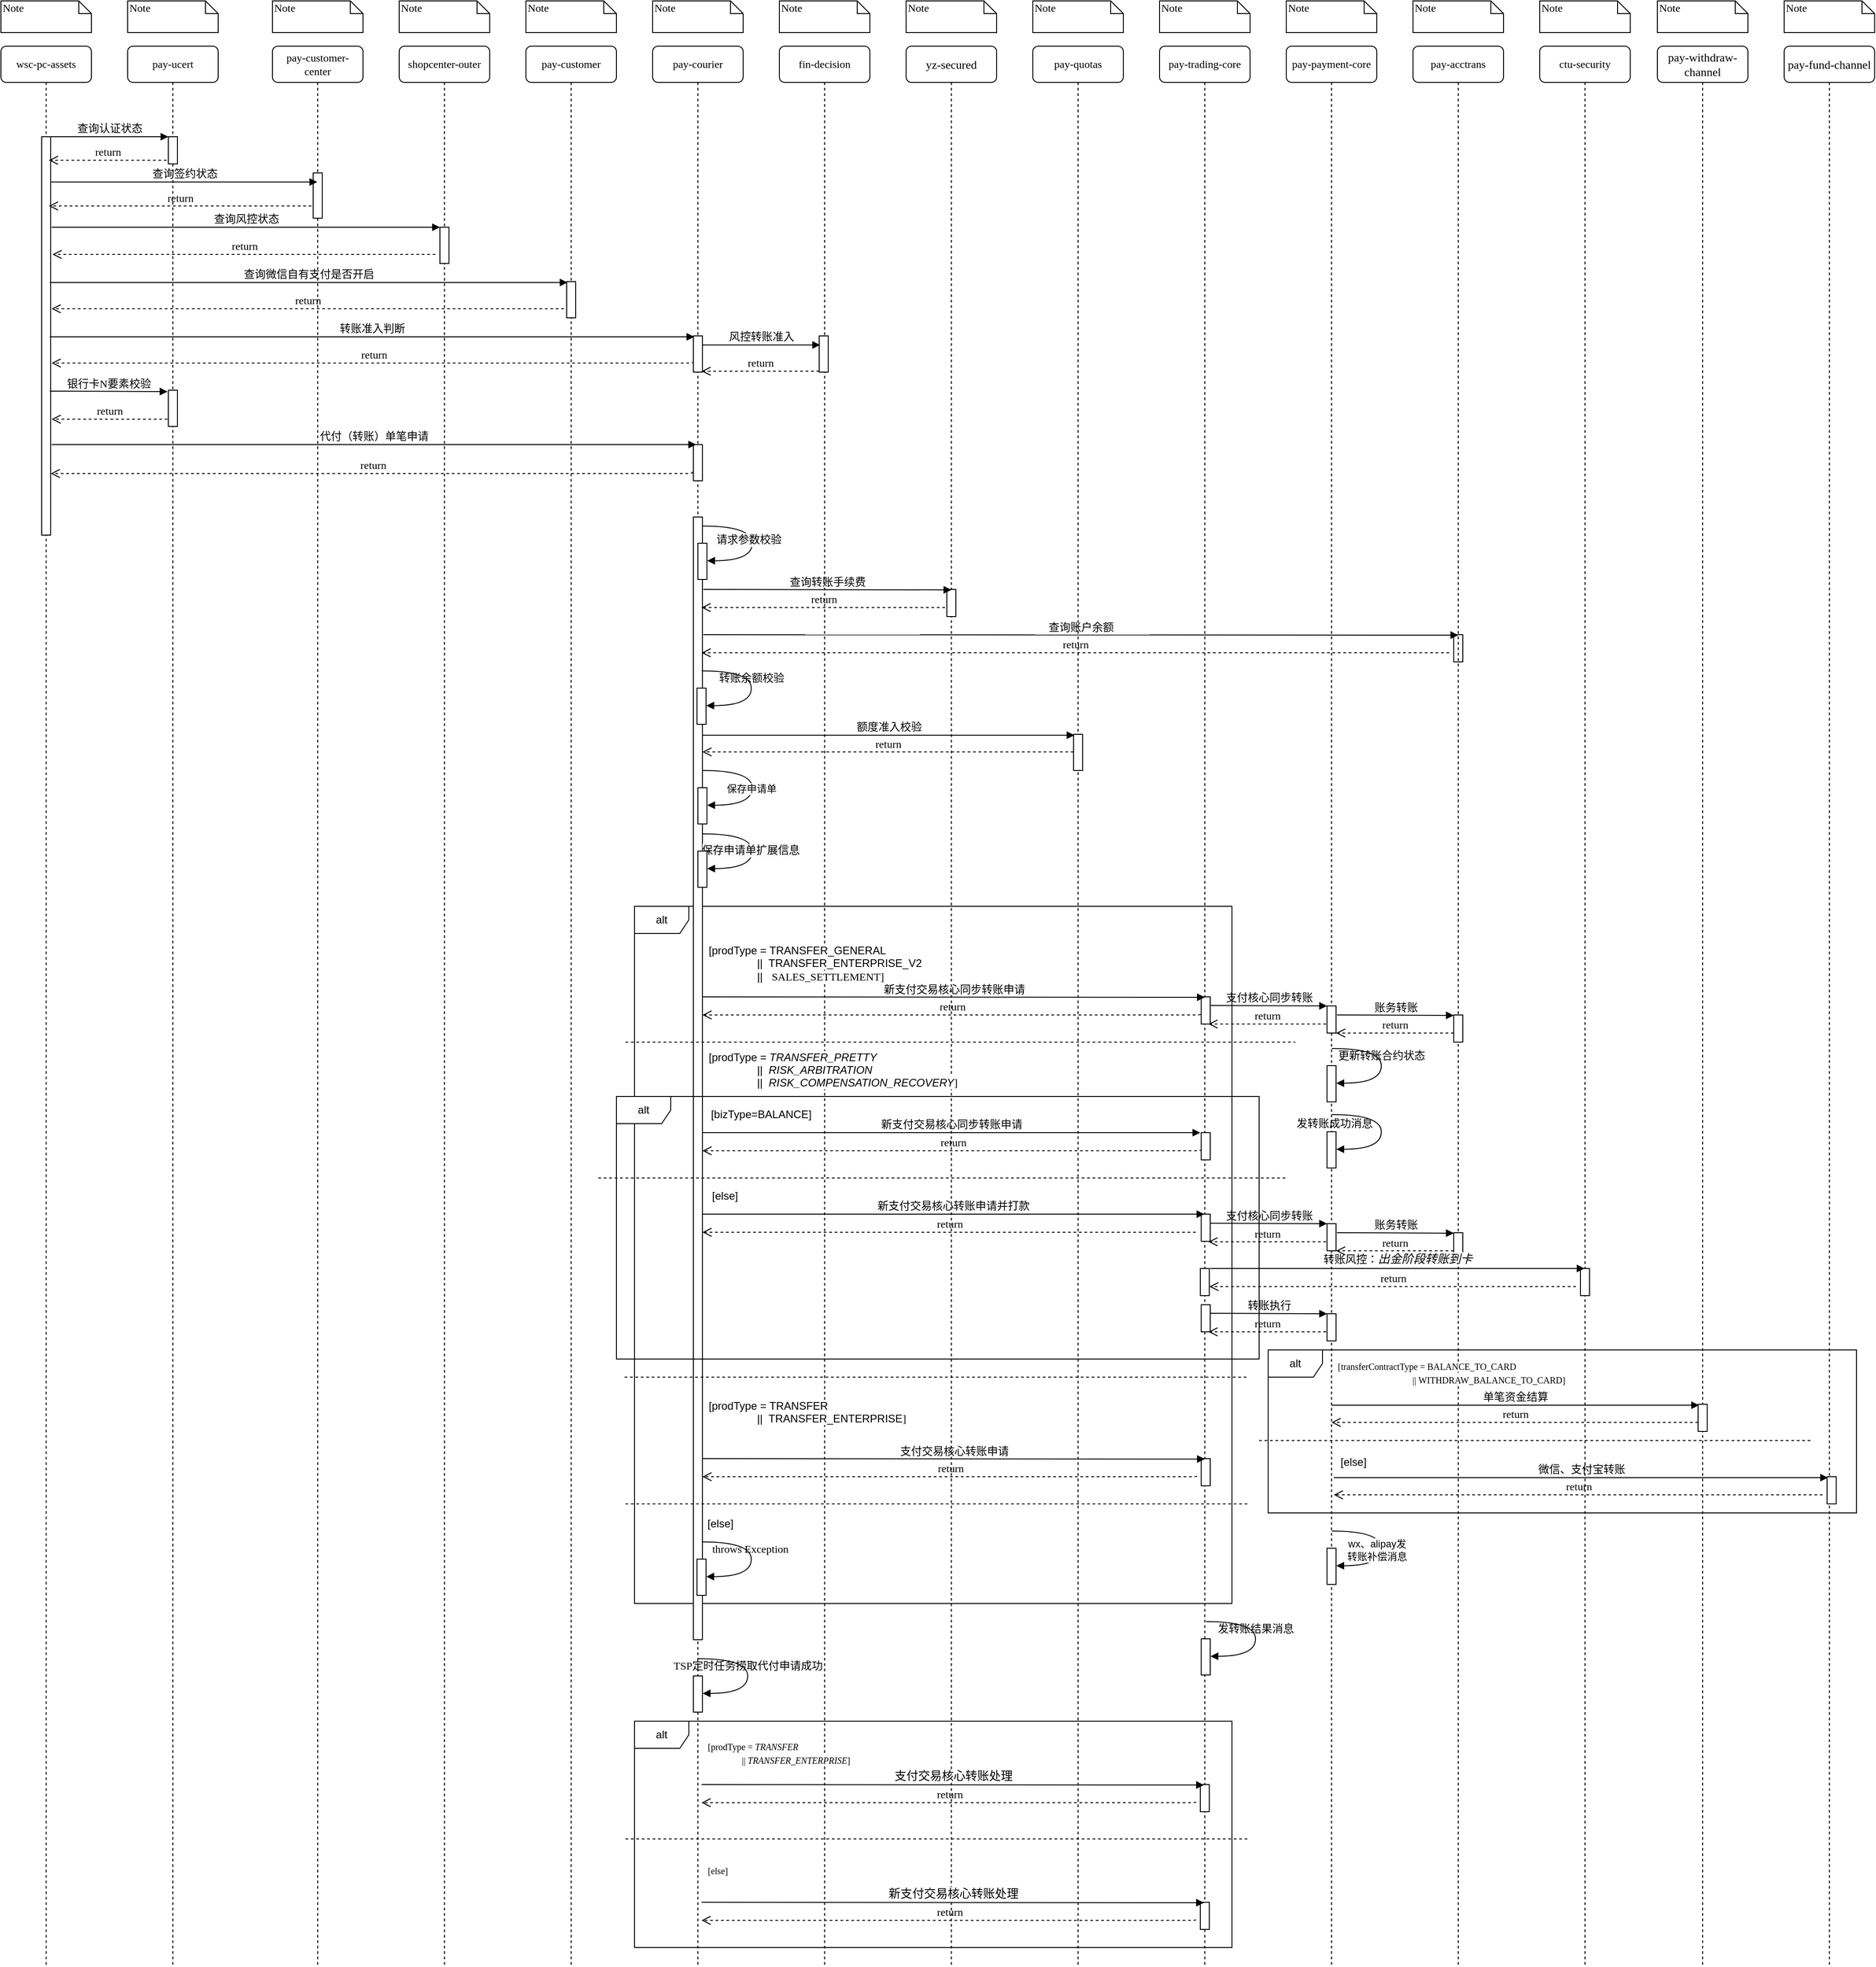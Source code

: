 <mxfile version="17.4.0" type="github">
  <diagram id="kgpKYQtTHZ0yAKxKKP6v" name="Page-1">
    <mxGraphModel dx="1783" dy="961" grid="1" gridSize="10" guides="1" tooltips="1" connect="1" arrows="1" fold="1" page="1" pageScale="1" pageWidth="850" pageHeight="1100" math="0" shadow="0">
      <root>
        <mxCell id="0" />
        <mxCell id="1" parent="0" />
        <mxCell id="jRzs0VlaQzZq-VrO8uEP-1" value="alt" style="shape=umlFrame;whiteSpace=wrap;html=1;" vertex="1" parent="1">
          <mxGeometry x="800" y="1930" width="660" height="250" as="geometry" />
        </mxCell>
        <mxCell id="jRzs0VlaQzZq-VrO8uEP-2" value="pay-courier" style="shape=umlLifeline;perimeter=lifelinePerimeter;whiteSpace=wrap;html=1;container=0;collapsible=0;recursiveResize=0;outlineConnect=0;rounded=1;shadow=0;comic=0;labelBackgroundColor=none;strokeWidth=1;fontFamily=Verdana;fontSize=12;align=center;" vertex="1" parent="1">
          <mxGeometry x="820" y="80" width="100" height="2120" as="geometry" />
        </mxCell>
        <mxCell id="jRzs0VlaQzZq-VrO8uEP-3" value="alt" style="shape=umlFrame;whiteSpace=wrap;html=1;" vertex="1" parent="1">
          <mxGeometry x="1500" y="1520" width="650" height="180" as="geometry" />
        </mxCell>
        <mxCell id="jRzs0VlaQzZq-VrO8uEP-4" value="alt" style="shape=umlFrame;whiteSpace=wrap;html=1;" vertex="1" parent="1">
          <mxGeometry x="800" y="1030" width="660" height="770" as="geometry" />
        </mxCell>
        <mxCell id="jRzs0VlaQzZq-VrO8uEP-5" value="" style="html=1;points=[];perimeter=orthogonalPerimeter;rounded=0;shadow=0;comic=0;labelBackgroundColor=none;strokeWidth=1;fontFamily=Verdana;fontSize=12;align=center;" vertex="1" parent="1">
          <mxGeometry x="865" y="600" width="10" height="1240" as="geometry" />
        </mxCell>
        <mxCell id="jRzs0VlaQzZq-VrO8uEP-6" value="pay-ucert" style="shape=umlLifeline;perimeter=lifelinePerimeter;whiteSpace=wrap;html=1;container=1;collapsible=0;recursiveResize=0;outlineConnect=0;rounded=1;shadow=0;comic=0;labelBackgroundColor=none;strokeWidth=1;fontFamily=Verdana;fontSize=12;align=center;" vertex="1" parent="1">
          <mxGeometry x="240" y="80" width="100" height="2120" as="geometry" />
        </mxCell>
        <mxCell id="jRzs0VlaQzZq-VrO8uEP-7" value="" style="html=1;points=[];perimeter=orthogonalPerimeter;rounded=0;shadow=0;comic=0;labelBackgroundColor=none;strokeWidth=1;fontFamily=Verdana;fontSize=12;align=center;" vertex="1" parent="jRzs0VlaQzZq-VrO8uEP-6">
          <mxGeometry x="45" y="100" width="10" height="30" as="geometry" />
        </mxCell>
        <mxCell id="jRzs0VlaQzZq-VrO8uEP-8" value="pay-customer-center" style="shape=umlLifeline;perimeter=lifelinePerimeter;whiteSpace=wrap;html=1;container=1;collapsible=0;recursiveResize=0;outlineConnect=0;rounded=1;shadow=0;comic=0;labelBackgroundColor=none;strokeWidth=1;fontFamily=Verdana;fontSize=12;align=center;" vertex="1" parent="1">
          <mxGeometry x="400" y="80" width="100" height="2120" as="geometry" />
        </mxCell>
        <mxCell id="jRzs0VlaQzZq-VrO8uEP-9" value="" style="html=1;points=[];perimeter=orthogonalPerimeter;rounded=0;shadow=0;comic=0;labelBackgroundColor=none;strokeWidth=1;fontFamily=Verdana;fontSize=12;align=center;" vertex="1" parent="jRzs0VlaQzZq-VrO8uEP-8">
          <mxGeometry x="45" y="140" width="10" height="50" as="geometry" />
        </mxCell>
        <mxCell id="jRzs0VlaQzZq-VrO8uEP-10" value="shopcenter-outer" style="shape=umlLifeline;perimeter=lifelinePerimeter;whiteSpace=wrap;html=1;container=1;collapsible=0;recursiveResize=0;outlineConnect=0;rounded=1;shadow=0;comic=0;labelBackgroundColor=none;strokeWidth=1;fontFamily=Verdana;fontSize=12;align=center;" vertex="1" parent="1">
          <mxGeometry x="540" y="80" width="100" height="2120" as="geometry" />
        </mxCell>
        <mxCell id="jRzs0VlaQzZq-VrO8uEP-11" value="pay-customer" style="shape=umlLifeline;perimeter=lifelinePerimeter;whiteSpace=wrap;html=1;container=1;collapsible=0;recursiveResize=0;outlineConnect=0;rounded=1;shadow=0;comic=0;labelBackgroundColor=none;strokeWidth=1;fontFamily=Verdana;fontSize=12;align=center;" vertex="1" parent="1">
          <mxGeometry x="680" y="80" width="100" height="2120" as="geometry" />
        </mxCell>
        <mxCell id="jRzs0VlaQzZq-VrO8uEP-12" value="fin-decision" style="shape=umlLifeline;perimeter=lifelinePerimeter;whiteSpace=wrap;html=1;container=1;collapsible=0;recursiveResize=0;outlineConnect=0;rounded=1;shadow=0;comic=0;labelBackgroundColor=none;strokeWidth=1;fontFamily=Verdana;fontSize=12;align=center;" vertex="1" parent="1">
          <mxGeometry x="960" y="80" width="100" height="2120" as="geometry" />
        </mxCell>
        <mxCell id="jRzs0VlaQzZq-VrO8uEP-13" value="wsc-pc-assets" style="shape=umlLifeline;perimeter=lifelinePerimeter;whiteSpace=wrap;html=1;container=1;collapsible=0;recursiveResize=0;outlineConnect=0;rounded=1;shadow=0;comic=0;labelBackgroundColor=none;strokeWidth=1;fontFamily=Verdana;fontSize=12;align=center;" vertex="1" parent="1">
          <mxGeometry x="100" y="80" width="100" height="2120" as="geometry" />
        </mxCell>
        <mxCell id="jRzs0VlaQzZq-VrO8uEP-14" value="" style="html=1;points=[];perimeter=orthogonalPerimeter;rounded=0;shadow=0;comic=0;labelBackgroundColor=none;strokeWidth=1;fontFamily=Verdana;fontSize=12;align=center;" vertex="1" parent="jRzs0VlaQzZq-VrO8uEP-13">
          <mxGeometry x="45" y="100" width="10" height="440" as="geometry" />
        </mxCell>
        <mxCell id="jRzs0VlaQzZq-VrO8uEP-15" value="查询认证状态" style="html=1;verticalAlign=bottom;endArrow=block;entryX=0;entryY=0;labelBackgroundColor=none;fontFamily=Verdana;fontSize=12;edgeStyle=elbowEdgeStyle;elbow=vertical;" edge="1" parent="1" source="jRzs0VlaQzZq-VrO8uEP-14" target="jRzs0VlaQzZq-VrO8uEP-7">
          <mxGeometry relative="1" as="geometry">
            <mxPoint x="220" y="190" as="sourcePoint" />
          </mxGeometry>
        </mxCell>
        <mxCell id="jRzs0VlaQzZq-VrO8uEP-16" value="Note" style="shape=note;whiteSpace=wrap;html=1;size=14;verticalAlign=top;align=left;spacingTop=-6;rounded=0;shadow=0;comic=0;labelBackgroundColor=none;strokeWidth=1;fontFamily=Verdana;fontSize=12" vertex="1" parent="1">
          <mxGeometry x="100" y="30" width="100" height="35" as="geometry" />
        </mxCell>
        <mxCell id="jRzs0VlaQzZq-VrO8uEP-17" value="Note" style="shape=note;whiteSpace=wrap;html=1;size=14;verticalAlign=top;align=left;spacingTop=-6;rounded=0;shadow=0;comic=0;labelBackgroundColor=none;strokeWidth=1;fontFamily=Verdana;fontSize=12" vertex="1" parent="1">
          <mxGeometry x="240" y="30" width="100" height="35" as="geometry" />
        </mxCell>
        <mxCell id="jRzs0VlaQzZq-VrO8uEP-18" value="Note" style="shape=note;whiteSpace=wrap;html=1;size=14;verticalAlign=top;align=left;spacingTop=-6;rounded=0;shadow=0;comic=0;labelBackgroundColor=none;strokeWidth=1;fontFamily=Verdana;fontSize=12" vertex="1" parent="1">
          <mxGeometry x="400" y="30" width="100" height="35" as="geometry" />
        </mxCell>
        <mxCell id="jRzs0VlaQzZq-VrO8uEP-19" value="Note" style="shape=note;whiteSpace=wrap;html=1;size=14;verticalAlign=top;align=left;spacingTop=-6;rounded=0;shadow=0;comic=0;labelBackgroundColor=none;strokeWidth=1;fontFamily=Verdana;fontSize=12" vertex="1" parent="1">
          <mxGeometry x="540" y="30" width="100" height="35" as="geometry" />
        </mxCell>
        <mxCell id="jRzs0VlaQzZq-VrO8uEP-20" value="Note" style="shape=note;whiteSpace=wrap;html=1;size=14;verticalAlign=top;align=left;spacingTop=-6;rounded=0;shadow=0;comic=0;labelBackgroundColor=none;strokeWidth=1;fontFamily=Verdana;fontSize=12" vertex="1" parent="1">
          <mxGeometry x="680" y="30" width="100" height="35" as="geometry" />
        </mxCell>
        <mxCell id="jRzs0VlaQzZq-VrO8uEP-21" value="Note" style="shape=note;whiteSpace=wrap;html=1;size=14;verticalAlign=top;align=left;spacingTop=-6;rounded=0;shadow=0;comic=0;labelBackgroundColor=none;strokeWidth=1;fontFamily=Verdana;fontSize=12" vertex="1" parent="1">
          <mxGeometry x="820" y="30" width="100" height="35" as="geometry" />
        </mxCell>
        <mxCell id="jRzs0VlaQzZq-VrO8uEP-22" value="Note" style="shape=note;whiteSpace=wrap;html=1;size=14;verticalAlign=top;align=left;spacingTop=-6;rounded=0;shadow=0;comic=0;labelBackgroundColor=none;strokeWidth=1;fontFamily=Verdana;fontSize=12" vertex="1" parent="1">
          <mxGeometry x="960" y="30" width="100" height="35" as="geometry" />
        </mxCell>
        <mxCell id="jRzs0VlaQzZq-VrO8uEP-23" value="return" style="html=1;verticalAlign=bottom;endArrow=open;dashed=1;endSize=8;labelBackgroundColor=none;fontFamily=Verdana;fontSize=12;edgeStyle=elbowEdgeStyle;elbow=vertical;" edge="1" parent="1">
          <mxGeometry relative="1" as="geometry">
            <mxPoint x="153" y="206" as="targetPoint" />
            <Array as="points">
              <mxPoint x="228" y="206" />
              <mxPoint x="258" y="206" />
            </Array>
            <mxPoint x="283" y="206" as="sourcePoint" />
          </mxGeometry>
        </mxCell>
        <mxCell id="jRzs0VlaQzZq-VrO8uEP-24" value="查询签约状态" style="html=1;verticalAlign=bottom;endArrow=block;labelBackgroundColor=none;fontFamily=Verdana;fontSize=12;edgeStyle=elbowEdgeStyle;elbow=vertical;" edge="1" parent="1" target="jRzs0VlaQzZq-VrO8uEP-8">
          <mxGeometry relative="1" as="geometry">
            <mxPoint x="155" y="230" as="sourcePoint" />
            <mxPoint x="285" y="230" as="targetPoint" />
          </mxGeometry>
        </mxCell>
        <mxCell id="jRzs0VlaQzZq-VrO8uEP-25" value="return" style="html=1;verticalAlign=bottom;endArrow=open;dashed=1;endSize=8;labelBackgroundColor=none;fontFamily=Verdana;fontSize=12;edgeStyle=elbowEdgeStyle;elbow=vertical;" edge="1" parent="1">
          <mxGeometry relative="1" as="geometry">
            <mxPoint x="153" y="257" as="targetPoint" />
            <Array as="points">
              <mxPoint x="388" y="256.5" />
              <mxPoint x="418" y="256.5" />
            </Array>
            <mxPoint x="443" y="256.5" as="sourcePoint" />
          </mxGeometry>
        </mxCell>
        <mxCell id="jRzs0VlaQzZq-VrO8uEP-26" value="" style="html=1;points=[];perimeter=orthogonalPerimeter;rounded=0;shadow=0;comic=0;labelBackgroundColor=none;strokeWidth=1;fontFamily=Verdana;fontSize=12;align=center;" vertex="1" parent="1">
          <mxGeometry x="585" y="280" width="10" height="40" as="geometry" />
        </mxCell>
        <mxCell id="jRzs0VlaQzZq-VrO8uEP-27" value="查询风控状态" style="html=1;verticalAlign=bottom;endArrow=block;labelBackgroundColor=none;fontFamily=Verdana;fontSize=12;edgeStyle=elbowEdgeStyle;elbow=horizontal;entryX=0;entryY=0;entryDx=0;entryDy=0;entryPerimeter=0;" edge="1" parent="1" target="jRzs0VlaQzZq-VrO8uEP-26">
          <mxGeometry relative="1" as="geometry">
            <mxPoint x="156" y="280" as="sourcePoint" />
            <mxPoint x="450.5" y="280" as="targetPoint" />
          </mxGeometry>
        </mxCell>
        <mxCell id="jRzs0VlaQzZq-VrO8uEP-28" value="return" style="html=1;verticalAlign=bottom;endArrow=open;dashed=1;endSize=8;labelBackgroundColor=none;fontFamily=Verdana;fontSize=12;edgeStyle=elbowEdgeStyle;elbow=vertical;entryX=1.5;entryY=0.295;entryDx=0;entryDy=0;entryPerimeter=0;" edge="1" parent="1">
          <mxGeometry relative="1" as="geometry">
            <mxPoint x="157" y="309.8" as="targetPoint" />
            <Array as="points">
              <mxPoint x="522" y="310" />
              <mxPoint x="552" y="310" />
            </Array>
            <mxPoint x="580" y="310" as="sourcePoint" />
          </mxGeometry>
        </mxCell>
        <mxCell id="jRzs0VlaQzZq-VrO8uEP-29" value="" style="html=1;points=[];perimeter=orthogonalPerimeter;rounded=0;shadow=0;comic=0;labelBackgroundColor=none;strokeWidth=1;fontFamily=Verdana;fontSize=12;align=center;" vertex="1" parent="1">
          <mxGeometry x="725" y="340" width="10" height="40" as="geometry" />
        </mxCell>
        <mxCell id="jRzs0VlaQzZq-VrO8uEP-30" value="return" style="html=1;verticalAlign=bottom;endArrow=open;dashed=1;endSize=8;labelBackgroundColor=none;fontFamily=Verdana;fontSize=12;edgeStyle=elbowEdgeStyle;elbow=vertical;entryX=1.1;entryY=0.432;entryDx=0;entryDy=0;entryPerimeter=0;" edge="1" parent="1" target="jRzs0VlaQzZq-VrO8uEP-14">
          <mxGeometry relative="1" as="geometry">
            <mxPoint x="160" y="370" as="targetPoint" />
            <Array as="points">
              <mxPoint x="667" y="370" />
              <mxPoint x="697" y="370" />
            </Array>
            <mxPoint x="722" y="370" as="sourcePoint" />
          </mxGeometry>
        </mxCell>
        <mxCell id="jRzs0VlaQzZq-VrO8uEP-31" value="查询微信自有支付是否开启" style="html=1;verticalAlign=bottom;endArrow=block;labelBackgroundColor=none;fontFamily=Verdana;fontSize=12;edgeStyle=elbowEdgeStyle;elbow=vertical;entryX=0.1;entryY=0.025;entryDx=0;entryDy=0;entryPerimeter=0;exitX=0.9;exitY=0.366;exitDx=0;exitDy=0;exitPerimeter=0;" edge="1" parent="1" source="jRzs0VlaQzZq-VrO8uEP-14" target="jRzs0VlaQzZq-VrO8uEP-29">
          <mxGeometry relative="1" as="geometry">
            <mxPoint x="156" y="340" as="sourcePoint" />
            <mxPoint x="580" y="340" as="targetPoint" />
          </mxGeometry>
        </mxCell>
        <mxCell id="jRzs0VlaQzZq-VrO8uEP-32" value="" style="html=1;points=[];perimeter=orthogonalPerimeter;rounded=0;shadow=0;comic=0;labelBackgroundColor=none;strokeWidth=1;fontFamily=Verdana;fontSize=12;align=center;" vertex="1" parent="1">
          <mxGeometry x="865" y="400" width="10" height="40" as="geometry" />
        </mxCell>
        <mxCell id="jRzs0VlaQzZq-VrO8uEP-33" value="return" style="html=1;verticalAlign=bottom;endArrow=open;dashed=1;endSize=8;labelBackgroundColor=none;fontFamily=Verdana;fontSize=12;edgeStyle=elbowEdgeStyle;elbow=vertical;entryX=1.1;entryY=0.432;entryDx=0;entryDy=0;entryPerimeter=0;exitX=0;exitY=0.7;exitDx=0;exitDy=0;exitPerimeter=0;" edge="1" parent="1" source="jRzs0VlaQzZq-VrO8uEP-32">
          <mxGeometry relative="1" as="geometry">
            <mxPoint x="156" y="430.08" as="targetPoint" />
            <Array as="points">
              <mxPoint x="667" y="430" />
              <mxPoint x="697" y="430" />
            </Array>
            <mxPoint x="860" y="430" as="sourcePoint" />
          </mxGeometry>
        </mxCell>
        <mxCell id="jRzs0VlaQzZq-VrO8uEP-34" value="转账准入判断" style="html=1;verticalAlign=bottom;endArrow=block;labelBackgroundColor=none;fontFamily=Verdana;fontSize=12;edgeStyle=elbowEdgeStyle;elbow=vertical;entryX=0.1;entryY=0.025;entryDx=0;entryDy=0;entryPerimeter=0;exitX=0.9;exitY=0.366;exitDx=0;exitDy=0;exitPerimeter=0;" edge="1" parent="1" target="jRzs0VlaQzZq-VrO8uEP-32">
          <mxGeometry relative="1" as="geometry">
            <mxPoint x="154" y="401.04" as="sourcePoint" />
            <mxPoint x="580" y="400" as="targetPoint" />
          </mxGeometry>
        </mxCell>
        <mxCell id="jRzs0VlaQzZq-VrO8uEP-35" value="" style="html=1;points=[];perimeter=orthogonalPerimeter;rounded=0;shadow=0;comic=0;labelBackgroundColor=none;strokeWidth=1;fontFamily=Verdana;fontSize=12;align=center;" vertex="1" parent="1">
          <mxGeometry x="1004" y="400" width="10" height="40" as="geometry" />
        </mxCell>
        <mxCell id="jRzs0VlaQzZq-VrO8uEP-36" value="风控转账准入" style="html=1;verticalAlign=bottom;endArrow=block;entryX=0;entryY=0;labelBackgroundColor=none;fontFamily=Verdana;fontSize=12;edgeStyle=elbowEdgeStyle;elbow=vertical;" edge="1" parent="1">
          <mxGeometry relative="1" as="geometry">
            <mxPoint x="875" y="410" as="sourcePoint" />
            <mxPoint x="1005" y="410" as="targetPoint" />
          </mxGeometry>
        </mxCell>
        <mxCell id="jRzs0VlaQzZq-VrO8uEP-37" value="return" style="html=1;verticalAlign=bottom;endArrow=open;dashed=1;endSize=8;labelBackgroundColor=none;fontFamily=Verdana;fontSize=12;edgeStyle=elbowEdgeStyle;elbow=vertical;" edge="1" parent="1">
          <mxGeometry relative="1" as="geometry">
            <mxPoint x="874" y="439" as="targetPoint" />
            <Array as="points">
              <mxPoint x="949" y="439" />
              <mxPoint x="979" y="439" />
            </Array>
            <mxPoint x="1004" y="439" as="sourcePoint" />
          </mxGeometry>
        </mxCell>
        <mxCell id="jRzs0VlaQzZq-VrO8uEP-38" value="&lt;span style=&quot;font-family: , , &amp;#34;segoe ui&amp;#34; , &amp;#34;pingfang sc&amp;#34; , &amp;#34;hiragino sans gb&amp;#34; , &amp;#34;microsoft yahei&amp;#34; , &amp;#34;helvetica neue&amp;#34; , &amp;#34;helvetica&amp;#34; , &amp;#34;arial&amp;#34; , sans-serif , &amp;#34;apple color emoji&amp;#34; , &amp;#34;segoe ui emoji&amp;#34; , &amp;#34;segoe ui symbol&amp;#34; ; font-size: 13px ; background-color: rgb(255 , 255 , 255)&quot;&gt;yz-secured&lt;/span&gt;" style="shape=umlLifeline;perimeter=lifelinePerimeter;whiteSpace=wrap;html=1;container=1;collapsible=0;recursiveResize=0;outlineConnect=0;rounded=1;shadow=0;comic=0;labelBackgroundColor=none;strokeWidth=1;fontFamily=Verdana;fontSize=12;align=center;" vertex="1" parent="1">
          <mxGeometry x="1100" y="80" width="100" height="2120" as="geometry" />
        </mxCell>
        <mxCell id="jRzs0VlaQzZq-VrO8uEP-39" value="" style="html=1;points=[];perimeter=orthogonalPerimeter;rounded=0;shadow=0;comic=0;labelBackgroundColor=none;strokeColor=#000000;strokeWidth=1;fillColor=#FFFFFF;fontFamily=Verdana;fontSize=12;fontColor=#000000;align=center;" vertex="1" parent="1">
          <mxGeometry x="1145" y="680" width="10" height="30" as="geometry" />
        </mxCell>
        <mxCell id="jRzs0VlaQzZq-VrO8uEP-40" value="Note" style="shape=note;whiteSpace=wrap;html=1;size=14;verticalAlign=top;align=left;spacingTop=-6;rounded=0;shadow=0;comic=0;labelBackgroundColor=none;strokeWidth=1;fontFamily=Verdana;fontSize=12" vertex="1" parent="1">
          <mxGeometry x="1100" y="30" width="100" height="35" as="geometry" />
        </mxCell>
        <mxCell id="jRzs0VlaQzZq-VrO8uEP-41" value="" style="html=1;points=[];perimeter=orthogonalPerimeter;rounded=0;shadow=0;comic=0;labelBackgroundColor=none;strokeWidth=1;fontFamily=Verdana;fontSize=12;align=center;" vertex="1" parent="1">
          <mxGeometry x="285" y="460" width="10" height="40" as="geometry" />
        </mxCell>
        <mxCell id="jRzs0VlaQzZq-VrO8uEP-42" value="银行卡N要素校验" style="html=1;verticalAlign=bottom;endArrow=block;labelBackgroundColor=none;fontFamily=Verdana;fontSize=12;edgeStyle=elbowEdgeStyle;elbow=vertical;exitX=0.9;exitY=0.366;exitDx=0;exitDy=0;exitPerimeter=0;entryX=-0.1;entryY=0.05;entryDx=0;entryDy=0;entryPerimeter=0;" edge="1" parent="1" target="jRzs0VlaQzZq-VrO8uEP-41">
          <mxGeometry relative="1" as="geometry">
            <mxPoint x="154" y="461.04" as="sourcePoint" />
            <mxPoint x="866" y="461" as="targetPoint" />
          </mxGeometry>
        </mxCell>
        <mxCell id="jRzs0VlaQzZq-VrO8uEP-43" value="return" style="html=1;verticalAlign=bottom;endArrow=open;dashed=1;endSize=8;labelBackgroundColor=none;fontFamily=Verdana;fontSize=12;edgeStyle=elbowEdgeStyle;elbow=vertical;entryX=1.1;entryY=0.709;entryDx=0;entryDy=0;entryPerimeter=0;exitX=-0.1;exitY=0.8;exitDx=0;exitDy=0;exitPerimeter=0;" edge="1" parent="1" source="jRzs0VlaQzZq-VrO8uEP-41" target="jRzs0VlaQzZq-VrO8uEP-14">
          <mxGeometry relative="1" as="geometry">
            <mxPoint x="436" y="492.08" as="targetPoint" />
            <Array as="points">
              <mxPoint x="270" y="492" />
              <mxPoint x="977" y="492" />
            </Array>
            <mxPoint x="280" y="492" as="sourcePoint" />
          </mxGeometry>
        </mxCell>
        <mxCell id="jRzs0VlaQzZq-VrO8uEP-44" value="" style="html=1;points=[];perimeter=orthogonalPerimeter;rounded=0;shadow=0;comic=0;labelBackgroundColor=none;strokeWidth=1;fontFamily=Verdana;fontSize=12;align=center;" vertex="1" parent="1">
          <mxGeometry x="865" y="520" width="10" height="40" as="geometry" />
        </mxCell>
        <mxCell id="jRzs0VlaQzZq-VrO8uEP-45" value="代付（转账）单笔申请" style="html=1;verticalAlign=bottom;endArrow=block;labelBackgroundColor=none;fontFamily=Verdana;fontSize=12;edgeStyle=elbowEdgeStyle;elbow=vertical;entryX=0.1;entryY=0.025;entryDx=0;entryDy=0;entryPerimeter=0;exitX=0.9;exitY=0.366;exitDx=0;exitDy=0;exitPerimeter=0;" edge="1" parent="1">
          <mxGeometry relative="1" as="geometry">
            <mxPoint x="156" y="520.04" as="sourcePoint" />
            <mxPoint x="868" y="520.0" as="targetPoint" />
          </mxGeometry>
        </mxCell>
        <mxCell id="jRzs0VlaQzZq-VrO8uEP-46" value="return" style="html=1;verticalAlign=bottom;endArrow=open;dashed=1;endSize=8;labelBackgroundColor=none;fontFamily=Verdana;fontSize=12;edgeStyle=elbowEdgeStyle;elbow=vertical;entryX=1.1;entryY=0.432;entryDx=0;entryDy=0;entryPerimeter=0;exitX=0;exitY=0.7;exitDx=0;exitDy=0;exitPerimeter=0;" edge="1" parent="1">
          <mxGeometry relative="1" as="geometry">
            <mxPoint x="155" y="552.08" as="targetPoint" />
            <Array as="points">
              <mxPoint x="666" y="552" />
              <mxPoint x="696" y="552" />
            </Array>
            <mxPoint x="864" y="550.0" as="sourcePoint" />
          </mxGeometry>
        </mxCell>
        <mxCell id="jRzs0VlaQzZq-VrO8uEP-47" value="查询转账手续费" style="html=1;verticalAlign=bottom;endArrow=block;labelBackgroundColor=none;fontFamily=Verdana;fontSize=12;edgeStyle=elbowEdgeStyle;elbow=vertical;entryX=0.5;entryY=0.033;entryDx=0;entryDy=0;entryPerimeter=0;" edge="1" parent="1" target="jRzs0VlaQzZq-VrO8uEP-39">
          <mxGeometry relative="1" as="geometry">
            <mxPoint x="876" y="680.0" as="sourcePoint" />
            <mxPoint x="1143" y="681.02" as="targetPoint" />
          </mxGeometry>
        </mxCell>
        <mxCell id="jRzs0VlaQzZq-VrO8uEP-48" value="return" style="html=1;verticalAlign=bottom;endArrow=open;dashed=1;endSize=8;labelBackgroundColor=none;fontFamily=Verdana;fontSize=12;edgeStyle=elbowEdgeStyle;elbow=vertical;" edge="1" parent="1">
          <mxGeometry relative="1" as="geometry">
            <mxPoint x="874" y="700.0" as="targetPoint" />
            <Array as="points">
              <mxPoint x="1088" y="700" />
              <mxPoint x="1118" y="700" />
            </Array>
            <mxPoint x="1143" y="700.0" as="sourcePoint" />
          </mxGeometry>
        </mxCell>
        <mxCell id="jRzs0VlaQzZq-VrO8uEP-49" value="" style="html=1;points=[];perimeter=orthogonalPerimeter;rounded=0;shadow=0;comic=0;labelBackgroundColor=none;strokeColor=#000000;strokeWidth=1;fillColor=#FFFFFF;fontFamily=Verdana;fontSize=12;fontColor=#000000;align=center;" vertex="1" parent="1">
          <mxGeometry x="1705" y="730" width="10" height="30" as="geometry" />
        </mxCell>
        <mxCell id="jRzs0VlaQzZq-VrO8uEP-50" value="查询账户余额" style="html=1;verticalAlign=bottom;endArrow=block;labelBackgroundColor=none;fontFamily=Verdana;fontSize=12;edgeStyle=elbowEdgeStyle;elbow=vertical;entryX=0.5;entryY=0.033;entryDx=0;entryDy=0;entryPerimeter=0;" edge="1" parent="1" target="jRzs0VlaQzZq-VrO8uEP-49">
          <mxGeometry relative="1" as="geometry">
            <mxPoint x="876" y="730.0" as="sourcePoint" />
            <mxPoint x="1143" y="731.02" as="targetPoint" />
          </mxGeometry>
        </mxCell>
        <mxCell id="jRzs0VlaQzZq-VrO8uEP-51" value="return" style="html=1;verticalAlign=bottom;endArrow=open;dashed=1;endSize=8;labelBackgroundColor=none;fontFamily=Verdana;fontSize=12;edgeStyle=elbowEdgeStyle;elbow=vertical;" edge="1" parent="1">
          <mxGeometry relative="1" as="geometry">
            <mxPoint x="874" y="750.0" as="targetPoint" />
            <Array as="points">
              <mxPoint x="1088" y="750" />
              <mxPoint x="1118" y="750" />
            </Array>
            <mxPoint x="1700" y="750.0" as="sourcePoint" />
          </mxGeometry>
        </mxCell>
        <mxCell id="jRzs0VlaQzZq-VrO8uEP-52" value="&lt;span style=&quot;background-color: rgb(255 , 255 , 255)&quot;&gt;&lt;font style=&quot;font-size: 12px&quot;&gt;pay-quotas&lt;/font&gt;&lt;/span&gt;" style="shape=umlLifeline;perimeter=lifelinePerimeter;whiteSpace=wrap;html=1;container=1;collapsible=0;recursiveResize=0;outlineConnect=0;rounded=1;shadow=0;comic=0;labelBackgroundColor=none;strokeWidth=1;fontFamily=Verdana;fontSize=12;align=center;" vertex="1" parent="1">
          <mxGeometry x="1240" y="80" width="100" height="2120" as="geometry" />
        </mxCell>
        <mxCell id="jRzs0VlaQzZq-VrO8uEP-53" value="Note" style="shape=note;whiteSpace=wrap;html=1;size=14;verticalAlign=top;align=left;spacingTop=-6;rounded=0;shadow=0;comic=0;labelBackgroundColor=none;strokeWidth=1;fontFamily=Verdana;fontSize=12" vertex="1" parent="1">
          <mxGeometry x="1240" y="30" width="100" height="35" as="geometry" />
        </mxCell>
        <mxCell id="jRzs0VlaQzZq-VrO8uEP-54" value="" style="html=1;points=[];perimeter=orthogonalPerimeter;rounded=0;shadow=0;comic=0;labelBackgroundColor=none;strokeWidth=1;fontFamily=Verdana;fontSize=12;align=center;" vertex="1" parent="1">
          <mxGeometry x="869" y="789" width="10" height="40" as="geometry" />
        </mxCell>
        <mxCell id="jRzs0VlaQzZq-VrO8uEP-55" value="转账余额校验" style="html=1;verticalAlign=bottom;endArrow=block;labelBackgroundColor=none;fontFamily=Verdana;fontSize=12;elbow=vertical;edgeStyle=orthogonalEdgeStyle;curved=1;entryX=1;entryY=0.286;entryPerimeter=0;exitX=1.038;exitY=0.345;exitPerimeter=0;" edge="1" parent="1">
          <mxGeometry relative="1" as="geometry">
            <mxPoint x="874.333" y="770" as="sourcePoint" />
            <mxPoint x="879.333" y="808.333" as="targetPoint" />
            <Array as="points">
              <mxPoint x="929" y="770" />
              <mxPoint x="929" y="808" />
            </Array>
          </mxGeometry>
        </mxCell>
        <mxCell id="jRzs0VlaQzZq-VrO8uEP-56" value="&lt;span style=&quot;background-color: rgb(255 , 255 , 255)&quot;&gt;&lt;font style=&quot;font-size: 12px&quot;&gt;pay-trading-core&lt;/font&gt;&lt;/span&gt;" style="shape=umlLifeline;perimeter=lifelinePerimeter;whiteSpace=wrap;html=1;container=1;collapsible=0;recursiveResize=0;outlineConnect=0;rounded=1;shadow=0;comic=0;labelBackgroundColor=none;strokeWidth=1;fontFamily=Verdana;fontSize=12;align=center;" vertex="1" parent="1">
          <mxGeometry x="1380" y="80" width="100" height="2120" as="geometry" />
        </mxCell>
        <mxCell id="jRzs0VlaQzZq-VrO8uEP-57" value="" style="html=1;points=[];perimeter=orthogonalPerimeter;rounded=0;shadow=0;comic=0;labelBackgroundColor=none;strokeColor=#000000;strokeWidth=1;fillColor=#FFFFFF;fontFamily=Verdana;fontSize=12;fontColor=#000000;align=center;" vertex="1" parent="jRzs0VlaQzZq-VrO8uEP-56">
          <mxGeometry x="46" y="1050" width="10" height="30" as="geometry" />
        </mxCell>
        <mxCell id="jRzs0VlaQzZq-VrO8uEP-58" value="Note" style="shape=note;whiteSpace=wrap;html=1;size=14;verticalAlign=top;align=left;spacingTop=-6;rounded=0;shadow=0;comic=0;labelBackgroundColor=none;strokeWidth=1;fontFamily=Verdana;fontSize=12" vertex="1" parent="1">
          <mxGeometry x="1380" y="30" width="100" height="35" as="geometry" />
        </mxCell>
        <mxCell id="jRzs0VlaQzZq-VrO8uEP-59" value="" style="endArrow=none;html=1;edgeStyle=orthogonalEdgeStyle;dashed=1;" edge="1" parent="1">
          <mxGeometry relative="1" as="geometry">
            <mxPoint x="790" y="1180" as="sourcePoint" />
            <mxPoint x="1530" y="1180" as="targetPoint" />
          </mxGeometry>
        </mxCell>
        <mxCell id="jRzs0VlaQzZq-VrO8uEP-60" value="return" style="html=1;verticalAlign=bottom;endArrow=open;dashed=1;endSize=8;labelBackgroundColor=none;fontFamily=Verdana;fontSize=12;edgeStyle=elbowEdgeStyle;elbow=vertical;entryX=0.9;entryY=0.692;entryDx=0;entryDy=0;entryPerimeter=0;exitX=-0.1;exitY=0.633;exitDx=0;exitDy=0;exitPerimeter=0;" edge="1" parent="1" source="jRzs0VlaQzZq-VrO8uEP-57">
          <mxGeometry relative="1" as="geometry">
            <mxPoint x="875" y="1149.76" as="targetPoint" />
            <Array as="points">
              <mxPoint x="1222.5" y="1150" />
              <mxPoint x="1252.5" y="1150" />
            </Array>
            <mxPoint x="1420" y="1150" as="sourcePoint" />
          </mxGeometry>
        </mxCell>
        <mxCell id="jRzs0VlaQzZq-VrO8uEP-61" value="&lt;div&gt;&lt;span&gt;[prodType =&amp;nbsp;&lt;/span&gt;&lt;span style=&quot;font-size: 9pt ; background-color: rgb(255 , 255 , 255)&quot;&gt;TRANSFER_GENERAL&lt;/span&gt;&lt;/div&gt;&lt;div&gt;&lt;span&gt;&amp;nbsp; &amp;nbsp; &amp;nbsp; &amp;nbsp; &amp;nbsp; &amp;nbsp; &amp;nbsp; &amp;nbsp; ||&amp;nbsp; &lt;/span&gt;&lt;span style=&quot;background-color: rgb(255 , 255 , 255) ; font-size: 9pt&quot;&gt;TRANSFER_ENTERPRISE_V2&lt;/span&gt;&lt;/div&gt;&lt;div&gt;&lt;span style=&quot;background-color: rgb(255 , 255 , 255) ; font-size: 9pt&quot;&gt;&amp;nbsp; &amp;nbsp; &amp;nbsp; &amp;nbsp; &amp;nbsp; &amp;nbsp; &amp;nbsp; &amp;nbsp; ||&amp;nbsp; &amp;nbsp;&lt;/span&gt;&lt;span style=&quot;background-color: rgb(255 , 255 , 255) ; font-family: &amp;#34;menlo&amp;#34; ; font-size: 9pt&quot;&gt;SALES_SETTLEMENT]&lt;/span&gt;&lt;span style=&quot;background-color: rgb(255 , 255 , 255) ; font-size: 9pt&quot;&gt;&amp;nbsp; &amp;nbsp; &amp;nbsp;&lt;/span&gt;&lt;/div&gt;&lt;div&gt;&lt;span style=&quot;color: rgb(102 , 14 , 122) ; font-style: italic ; font-weight: bold ; background-color: rgb(255 , 255 , 255) ; font-size: 9pt&quot;&gt;&amp;nbsp;&lt;/span&gt;&lt;/div&gt;" style="text;html=1;strokeColor=none;fillColor=none;align=left;verticalAlign=middle;whiteSpace=wrap;rounded=0;" vertex="1" parent="1">
          <mxGeometry x="880" y="1070" width="250" height="60" as="geometry" />
        </mxCell>
        <mxCell id="jRzs0VlaQzZq-VrO8uEP-62" value="新支付交易核心同步转账申请" style="html=1;verticalAlign=bottom;endArrow=block;labelBackgroundColor=none;fontFamily=Verdana;fontSize=12;edgeStyle=elbowEdgeStyle;elbow=vertical;" edge="1" parent="1">
          <mxGeometry relative="1" as="geometry">
            <mxPoint x="875" y="1130" as="sourcePoint" />
            <mxPoint x="1430" y="1131" as="targetPoint" />
          </mxGeometry>
        </mxCell>
        <mxCell id="jRzs0VlaQzZq-VrO8uEP-63" value="&lt;div&gt;[prodType =&amp;nbsp;&lt;span style=&quot;font-style: italic ; background-color: rgb(255 , 255 , 255) ; font-size: 9pt&quot;&gt;TRANSFER_PRETTY&lt;/span&gt;&lt;/div&gt;&lt;div&gt;&lt;span&gt;&amp;nbsp; &amp;nbsp; &amp;nbsp; &amp;nbsp; &amp;nbsp; &amp;nbsp; &amp;nbsp; &amp;nbsp; ||&amp;nbsp;&amp;nbsp;&lt;/span&gt;&lt;span style=&quot;font-style: italic ; background-color: rgb(255 , 255 , 255) ; font-size: 9pt&quot;&gt;RISK_ARBITRATION&lt;/span&gt;&lt;/div&gt;&lt;div&gt;&lt;span style=&quot;background-color: rgb(255 , 255 , 255) ; font-size: 9pt&quot;&gt;&amp;nbsp; &amp;nbsp; &amp;nbsp; &amp;nbsp; &amp;nbsp; &amp;nbsp; &amp;nbsp; &amp;nbsp; ||&amp;nbsp; &lt;/span&gt;&lt;span style=&quot;font-style: italic ; background-color: rgb(255 , 255 , 255) ; font-size: 9pt&quot;&gt;RISK_COMPENSATION_RECOVERY&lt;/span&gt;&lt;span style=&quot;font-size: 9pt ; background-color: rgb(255 , 255 , 255) ; font-family: &amp;#34;menlo&amp;#34;&quot;&gt;]&lt;/span&gt;&lt;span style=&quot;font-size: 9pt ; background-color: rgb(255 , 255 , 255)&quot;&gt;&amp;nbsp; &amp;nbsp; &amp;nbsp;&lt;/span&gt;&lt;br&gt;&lt;/div&gt;&lt;div&gt;&lt;span style=&quot;font-style: italic ; background-color: rgb(255 , 255 , 255) ; font-size: 9pt&quot;&gt;&amp;nbsp;&lt;/span&gt;&lt;/div&gt;" style="text;html=1;strokeColor=none;fillColor=none;align=left;verticalAlign=middle;whiteSpace=wrap;rounded=0;" vertex="1" parent="1">
          <mxGeometry x="880" y="1210" width="290" height="30" as="geometry" />
        </mxCell>
        <mxCell id="jRzs0VlaQzZq-VrO8uEP-64" value="[bizType=BALANCE]" style="text;html=1;strokeColor=none;fillColor=none;align=center;verticalAlign=middle;whiteSpace=wrap;rounded=0;" vertex="1" parent="1">
          <mxGeometry x="920" y="1250" width="40" height="20" as="geometry" />
        </mxCell>
        <mxCell id="jRzs0VlaQzZq-VrO8uEP-65" value="" style="html=1;points=[];perimeter=orthogonalPerimeter;rounded=0;shadow=0;comic=0;labelBackgroundColor=none;strokeColor=#000000;strokeWidth=1;fillColor=#FFFFFF;fontFamily=Verdana;fontSize=12;fontColor=#000000;align=center;" vertex="1" parent="1">
          <mxGeometry x="1426" y="1280" width="10" height="30" as="geometry" />
        </mxCell>
        <mxCell id="jRzs0VlaQzZq-VrO8uEP-66" value="" style="endArrow=none;html=1;edgeStyle=orthogonalEdgeStyle;dashed=1;" edge="1" parent="1">
          <mxGeometry relative="1" as="geometry">
            <mxPoint x="760" y="1330" as="sourcePoint" />
            <mxPoint x="1520" y="1330" as="targetPoint" />
          </mxGeometry>
        </mxCell>
        <mxCell id="jRzs0VlaQzZq-VrO8uEP-67" value="return" style="html=1;verticalAlign=bottom;endArrow=open;dashed=1;endSize=8;labelBackgroundColor=none;fontFamily=Verdana;fontSize=12;edgeStyle=elbowEdgeStyle;elbow=vertical;entryX=0.9;entryY=0.692;entryDx=0;entryDy=0;entryPerimeter=0;exitX=0;exitY=0.6;exitDx=0;exitDy=0;exitPerimeter=0;" edge="1" parent="1" source="jRzs0VlaQzZq-VrO8uEP-65">
          <mxGeometry relative="1" as="geometry">
            <mxPoint x="875" y="1299.76" as="targetPoint" />
            <Array as="points">
              <mxPoint x="1222.5" y="1300" />
              <mxPoint x="1252.5" y="1300" />
            </Array>
            <mxPoint x="1420" y="1300" as="sourcePoint" />
          </mxGeometry>
        </mxCell>
        <mxCell id="jRzs0VlaQzZq-VrO8uEP-68" value="新支付交易核心同步转账申请" style="html=1;verticalAlign=bottom;endArrow=block;labelBackgroundColor=none;fontFamily=Verdana;fontSize=12;edgeStyle=elbowEdgeStyle;elbow=vertical;entryX=-0.1;entryY=0;entryDx=0;entryDy=0;entryPerimeter=0;" edge="1" parent="1" target="jRzs0VlaQzZq-VrO8uEP-65">
          <mxGeometry relative="1" as="geometry">
            <mxPoint x="875" y="1280" as="sourcePoint" />
            <mxPoint x="1420" y="1281" as="targetPoint" />
          </mxGeometry>
        </mxCell>
        <mxCell id="jRzs0VlaQzZq-VrO8uEP-69" value="" style="html=1;points=[];perimeter=orthogonalPerimeter;rounded=0;shadow=0;comic=0;labelBackgroundColor=none;strokeColor=#000000;strokeWidth=1;fillColor=#FFFFFF;fontFamily=Verdana;fontSize=12;fontColor=#000000;align=center;" vertex="1" parent="1">
          <mxGeometry x="1426" y="1640" width="10" height="30" as="geometry" />
        </mxCell>
        <mxCell id="jRzs0VlaQzZq-VrO8uEP-70" value="" style="endArrow=none;html=1;edgeStyle=orthogonalEdgeStyle;dashed=1;" edge="1" parent="1">
          <mxGeometry relative="1" as="geometry">
            <mxPoint x="790" y="1690" as="sourcePoint" />
            <mxPoint x="1480" y="1690" as="targetPoint" />
          </mxGeometry>
        </mxCell>
        <mxCell id="jRzs0VlaQzZq-VrO8uEP-71" value="return" style="html=1;verticalAlign=bottom;endArrow=open;dashed=1;endSize=8;labelBackgroundColor=none;fontFamily=Verdana;fontSize=12;edgeStyle=elbowEdgeStyle;elbow=vertical;entryX=0.9;entryY=0.692;entryDx=0;entryDy=0;entryPerimeter=0;exitX=-0.5;exitY=0.633;exitDx=0;exitDy=0;exitPerimeter=0;" edge="1" parent="1" source="jRzs0VlaQzZq-VrO8uEP-69">
          <mxGeometry relative="1" as="geometry">
            <mxPoint x="875" y="1659.76" as="targetPoint" />
            <Array as="points">
              <mxPoint x="1222.5" y="1660" />
              <mxPoint x="1252.5" y="1660" />
            </Array>
            <mxPoint x="1420" y="1660" as="sourcePoint" />
          </mxGeometry>
        </mxCell>
        <mxCell id="jRzs0VlaQzZq-VrO8uEP-72" value="&lt;div&gt;&lt;span&gt;[prodType =&amp;nbsp;&lt;/span&gt;&lt;span style=&quot;font-size: 9pt ; background-color: rgb(255 , 255 , 255)&quot;&gt;TRANSFER&lt;/span&gt;&lt;/div&gt;&lt;div&gt;&lt;span&gt;&amp;nbsp; &amp;nbsp; &amp;nbsp; &amp;nbsp; &amp;nbsp; &amp;nbsp; &amp;nbsp; &amp;nbsp; ||&amp;nbsp; &lt;/span&gt;&lt;span style=&quot;background-color: rgb(255 , 255 , 255) ; font-size: 9pt&quot;&gt;TRANSFER_ENTERPRISE&lt;/span&gt;&lt;span style=&quot;font-size: 9pt ; background-color: rgb(255 , 255 , 255) ; font-family: &amp;#34;menlo&amp;#34;&quot;&gt;]&lt;/span&gt;&lt;span style=&quot;font-size: 9pt ; background-color: rgb(255 , 255 , 255)&quot;&gt;&amp;nbsp; &amp;nbsp; &amp;nbsp;&lt;/span&gt;&lt;/div&gt;&lt;div&gt;&lt;span style=&quot;color: rgb(102 , 14 , 122) ; font-style: italic ; font-weight: bold ; background-color: rgb(255 , 255 , 255) ; font-size: 9pt&quot;&gt;&amp;nbsp;&lt;/span&gt;&lt;/div&gt;" style="text;html=1;strokeColor=none;fillColor=none;align=left;verticalAlign=middle;whiteSpace=wrap;rounded=0;" vertex="1" parent="1">
          <mxGeometry x="880" y="1580" width="250" height="32" as="geometry" />
        </mxCell>
        <mxCell id="jRzs0VlaQzZq-VrO8uEP-73" value="支付交易核心转账申请" style="html=1;verticalAlign=bottom;endArrow=block;labelBackgroundColor=none;fontFamily=Verdana;fontSize=12;edgeStyle=elbowEdgeStyle;elbow=vertical;" edge="1" parent="1">
          <mxGeometry relative="1" as="geometry">
            <mxPoint x="875" y="1640" as="sourcePoint" />
            <mxPoint x="1430" y="1641" as="targetPoint" />
          </mxGeometry>
        </mxCell>
        <mxCell id="jRzs0VlaQzZq-VrO8uEP-74" value="[else]" style="text;html=1;strokeColor=none;fillColor=none;align=center;verticalAlign=middle;whiteSpace=wrap;rounded=0;" vertex="1" parent="1">
          <mxGeometry x="875" y="1702" width="40" height="20" as="geometry" />
        </mxCell>
        <mxCell id="jRzs0VlaQzZq-VrO8uEP-75" value="throws Exception&amp;nbsp;" style="html=1;verticalAlign=bottom;endArrow=block;labelBackgroundColor=none;fontFamily=Verdana;fontSize=12;elbow=vertical;edgeStyle=orthogonalEdgeStyle;curved=1;entryX=1;entryY=0.286;entryPerimeter=0;exitX=1.038;exitY=0.345;exitPerimeter=0;" edge="1" parent="1">
          <mxGeometry relative="1" as="geometry">
            <mxPoint x="874.333" y="1732" as="sourcePoint" />
            <mxPoint x="879.333" y="1770.333" as="targetPoint" />
            <Array as="points">
              <mxPoint x="929" y="1732" />
              <mxPoint x="929" y="1770" />
            </Array>
          </mxGeometry>
        </mxCell>
        <mxCell id="jRzs0VlaQzZq-VrO8uEP-76" value="&lt;span style=&quot;background-color: rgb(255 , 255 , 255)&quot;&gt;&lt;font style=&quot;font-size: 12px&quot;&gt;pay-payment-core&lt;/font&gt;&lt;/span&gt;" style="shape=umlLifeline;perimeter=lifelinePerimeter;whiteSpace=wrap;html=1;container=0;collapsible=0;recursiveResize=0;outlineConnect=0;rounded=1;shadow=0;comic=0;labelBackgroundColor=none;strokeWidth=1;fontFamily=Verdana;fontSize=12;align=center;" vertex="1" parent="1">
          <mxGeometry x="1520" y="80" width="100" height="2120" as="geometry" />
        </mxCell>
        <mxCell id="jRzs0VlaQzZq-VrO8uEP-77" value="Note" style="shape=note;whiteSpace=wrap;html=1;size=14;verticalAlign=top;align=left;spacingTop=-6;rounded=0;shadow=0;comic=0;labelBackgroundColor=none;strokeWidth=1;fontFamily=Verdana;fontSize=12" vertex="1" parent="1">
          <mxGeometry x="1520" y="30" width="100" height="35" as="geometry" />
        </mxCell>
        <mxCell id="jRzs0VlaQzZq-VrO8uEP-78" value="支付核心同步转账" style="html=1;verticalAlign=bottom;endArrow=block;labelBackgroundColor=none;fontFamily=Verdana;fontSize=12;edgeStyle=elbowEdgeStyle;elbow=vertical;" edge="1" parent="1" target="jRzs0VlaQzZq-VrO8uEP-131">
          <mxGeometry relative="1" as="geometry">
            <mxPoint x="1436.0" y="1139.5" as="sourcePoint" />
            <mxPoint x="1566" y="1139.5" as="targetPoint" />
          </mxGeometry>
        </mxCell>
        <mxCell id="jRzs0VlaQzZq-VrO8uEP-79" value="return" style="html=1;verticalAlign=bottom;endArrow=open;dashed=1;endSize=8;labelBackgroundColor=none;fontFamily=Verdana;fontSize=12;edgeStyle=elbowEdgeStyle;elbow=vertical;" edge="1" parent="1">
          <mxGeometry relative="1" as="geometry">
            <mxPoint x="1434" y="1160" as="targetPoint" />
            <Array as="points">
              <mxPoint x="1509" y="1160" />
              <mxPoint x="1539" y="1160" />
            </Array>
            <mxPoint x="1564" y="1160" as="sourcePoint" />
          </mxGeometry>
        </mxCell>
        <mxCell id="jRzs0VlaQzZq-VrO8uEP-80" value="&lt;span style=&quot;background-color: rgb(255 , 255 , 255)&quot;&gt;pay-acctrans&lt;/span&gt;" style="shape=umlLifeline;perimeter=lifelinePerimeter;whiteSpace=wrap;html=1;container=1;collapsible=0;recursiveResize=0;outlineConnect=0;rounded=1;shadow=0;comic=0;labelBackgroundColor=none;strokeWidth=1;fontFamily=Verdana;fontSize=12;align=center;" vertex="1" parent="1">
          <mxGeometry x="1660" y="80" width="100" height="2120" as="geometry" />
        </mxCell>
        <mxCell id="jRzs0VlaQzZq-VrO8uEP-81" value="Note" style="shape=note;whiteSpace=wrap;html=1;size=14;verticalAlign=top;align=left;spacingTop=-6;rounded=0;shadow=0;comic=0;labelBackgroundColor=none;strokeWidth=1;fontFamily=Verdana;fontSize=12" vertex="1" parent="1">
          <mxGeometry x="1660" y="30" width="100" height="35" as="geometry" />
        </mxCell>
        <mxCell id="jRzs0VlaQzZq-VrO8uEP-82" value="" style="html=1;points=[];perimeter=orthogonalPerimeter;rounded=0;shadow=0;comic=0;labelBackgroundColor=none;strokeWidth=1;fontFamily=Verdana;fontSize=12;align=center;" vertex="1" parent="1">
          <mxGeometry x="870" y="629" width="10" height="40" as="geometry" />
        </mxCell>
        <mxCell id="jRzs0VlaQzZq-VrO8uEP-83" value="" style="html=1;verticalAlign=bottom;endArrow=block;labelBackgroundColor=none;fontFamily=Verdana;fontSize=12;elbow=vertical;edgeStyle=orthogonalEdgeStyle;curved=1;entryX=1;entryY=0.286;entryPerimeter=0;exitX=1.038;exitY=0.345;exitPerimeter=0;" edge="1" parent="1">
          <mxGeometry x="820" y="80" as="geometry">
            <mxPoint x="875.333" y="610.0" as="sourcePoint" />
            <mxPoint x="880.333" y="648.333" as="targetPoint" />
            <Array as="points">
              <mxPoint x="930" y="610" />
              <mxPoint x="930" y="648" />
            </Array>
          </mxGeometry>
        </mxCell>
        <mxCell id="jRzs0VlaQzZq-VrO8uEP-84" value="&lt;span style=&quot;font-family: &amp;#34;verdana&amp;#34; ; font-size: 12px ; background-color: rgb(248 , 249 , 250)&quot;&gt;请求参数校验&lt;/span&gt;" style="edgeLabel;html=1;align=center;verticalAlign=middle;resizable=0;points=[];" vertex="1" connectable="0" parent="jRzs0VlaQzZq-VrO8uEP-83">
          <mxGeometry relative="1" as="geometry">
            <mxPoint x="-4" y="-2" as="offset" />
          </mxGeometry>
        </mxCell>
        <mxCell id="jRzs0VlaQzZq-VrO8uEP-85" value="" style="html=1;verticalAlign=bottom;endArrow=block;labelBackgroundColor=none;fontFamily=Verdana;fontSize=12;elbow=vertical;edgeStyle=orthogonalEdgeStyle;curved=1;entryX=1;entryY=0.286;entryPerimeter=0;exitX=1.038;exitY=0.345;exitPerimeter=0;" edge="1" parent="1">
          <mxGeometry x="820" y="80" as="geometry">
            <mxPoint x="875.333" y="880" as="sourcePoint" />
            <mxPoint x="880.333" y="918.333" as="targetPoint" />
            <Array as="points">
              <mxPoint x="930" y="880" />
              <mxPoint x="930" y="918" />
            </Array>
          </mxGeometry>
        </mxCell>
        <mxCell id="jRzs0VlaQzZq-VrO8uEP-86" value="保存申请单" style="edgeLabel;html=1;align=center;verticalAlign=middle;resizable=0;points=[];" vertex="1" connectable="0" parent="jRzs0VlaQzZq-VrO8uEP-85">
          <mxGeometry relative="1" as="geometry">
            <mxPoint x="-1" y="3" as="offset" />
          </mxGeometry>
        </mxCell>
        <mxCell id="jRzs0VlaQzZq-VrO8uEP-87" value="" style="html=1;verticalAlign=bottom;endArrow=block;labelBackgroundColor=none;fontFamily=Verdana;fontSize=12;elbow=vertical;edgeStyle=orthogonalEdgeStyle;curved=1;entryX=1;entryY=0.286;entryPerimeter=0;exitX=1.038;exitY=0.345;exitPerimeter=0;" edge="1" parent="1">
          <mxGeometry x="820" y="80" as="geometry">
            <mxPoint x="875.333" y="950" as="sourcePoint" />
            <mxPoint x="880.333" y="988.333" as="targetPoint" />
            <Array as="points">
              <mxPoint x="930" y="950" />
              <mxPoint x="930" y="988" />
            </Array>
          </mxGeometry>
        </mxCell>
        <mxCell id="jRzs0VlaQzZq-VrO8uEP-88" value="&lt;span style=&quot;font-family: &amp;#34;verdana&amp;#34; ; font-size: 12px ; background-color: rgb(248 , 249 , 250)&quot;&gt;保存申请单扩展信息&lt;/span&gt;" style="edgeLabel;html=1;align=center;verticalAlign=middle;resizable=0;points=[];" vertex="1" connectable="0" parent="jRzs0VlaQzZq-VrO8uEP-87">
          <mxGeometry relative="1" as="geometry">
            <mxPoint x="-2" y="1" as="offset" />
          </mxGeometry>
        </mxCell>
        <mxCell id="jRzs0VlaQzZq-VrO8uEP-89" value="alt" style="shape=umlFrame;whiteSpace=wrap;html=1;" vertex="1" parent="1">
          <mxGeometry x="780" y="1240" width="710" height="290" as="geometry" />
        </mxCell>
        <mxCell id="jRzs0VlaQzZq-VrO8uEP-90" value="[else]" style="text;html=1;strokeColor=none;fillColor=none;align=center;verticalAlign=middle;whiteSpace=wrap;rounded=0;" vertex="1" parent="1">
          <mxGeometry x="880" y="1340" width="40" height="20" as="geometry" />
        </mxCell>
        <mxCell id="jRzs0VlaQzZq-VrO8uEP-91" value="" style="html=1;points=[];perimeter=orthogonalPerimeter;rounded=0;shadow=0;comic=0;labelBackgroundColor=none;strokeColor=#000000;strokeWidth=1;fillColor=#FFFFFF;fontFamily=Verdana;fontSize=12;fontColor=#000000;align=center;" vertex="1" parent="1">
          <mxGeometry x="1426" y="1370" width="10" height="30" as="geometry" />
        </mxCell>
        <mxCell id="jRzs0VlaQzZq-VrO8uEP-92" value="return" style="html=1;verticalAlign=bottom;endArrow=open;dashed=1;endSize=8;labelBackgroundColor=none;fontFamily=Verdana;fontSize=12;edgeStyle=elbowEdgeStyle;elbow=vertical;entryX=0.9;entryY=0.692;entryDx=0;entryDy=0;entryPerimeter=0;" edge="1" parent="1">
          <mxGeometry x="820" y="80" as="geometry">
            <mxPoint x="875" y="1389.76" as="targetPoint" />
            <Array as="points">
              <mxPoint x="1222.5" y="1390" />
              <mxPoint x="1252.5" y="1390" />
            </Array>
            <mxPoint x="1420" y="1390" as="sourcePoint" />
          </mxGeometry>
        </mxCell>
        <mxCell id="jRzs0VlaQzZq-VrO8uEP-93" value="新支付交易核心转账申请并打款" style="html=1;verticalAlign=bottom;endArrow=block;labelBackgroundColor=none;fontFamily=Verdana;fontSize=12;edgeStyle=elbowEdgeStyle;elbow=vertical;" edge="1" parent="1" target="jRzs0VlaQzZq-VrO8uEP-56">
          <mxGeometry x="820" y="80" as="geometry">
            <mxPoint x="875" y="1370" as="sourcePoint" />
            <mxPoint x="1570" y="1371" as="targetPoint" />
          </mxGeometry>
        </mxCell>
        <mxCell id="jRzs0VlaQzZq-VrO8uEP-94" value="" style="html=1;points=[];perimeter=orthogonalPerimeter;rounded=0;shadow=0;comic=0;labelBackgroundColor=none;strokeWidth=1;fontFamily=Verdana;fontSize=12;align=center;" vertex="1" parent="1">
          <mxGeometry x="870" y="899" width="10" height="40" as="geometry" />
        </mxCell>
        <mxCell id="jRzs0VlaQzZq-VrO8uEP-95" value="" style="html=1;points=[];perimeter=orthogonalPerimeter;rounded=0;shadow=0;comic=0;labelBackgroundColor=none;strokeWidth=1;fontFamily=Verdana;fontSize=12;align=center;" vertex="1" parent="1">
          <mxGeometry x="870" y="969" width="10" height="40" as="geometry" />
        </mxCell>
        <mxCell id="jRzs0VlaQzZq-VrO8uEP-96" value="" style="html=1;points=[];perimeter=orthogonalPerimeter;rounded=0;shadow=0;comic=0;labelBackgroundColor=none;strokeWidth=1;fontFamily=Verdana;fontSize=12;align=center;" vertex="1" parent="1">
          <mxGeometry x="869" y="1751" width="10" height="40" as="geometry" />
        </mxCell>
        <mxCell id="jRzs0VlaQzZq-VrO8uEP-97" value="" style="html=1;points=[];perimeter=orthogonalPerimeter;rounded=0;shadow=0;comic=0;labelBackgroundColor=none;strokeColor=#000000;strokeWidth=1;fillColor=#FFFFFF;fontFamily=Verdana;fontSize=12;fontColor=#000000;align=center;" vertex="1" parent="1">
          <mxGeometry x="1705" y="1150" width="10" height="30" as="geometry" />
        </mxCell>
        <mxCell id="jRzs0VlaQzZq-VrO8uEP-98" value="账务转账" style="html=1;verticalAlign=bottom;endArrow=block;labelBackgroundColor=none;fontFamily=Verdana;fontSize=12;edgeStyle=elbowEdgeStyle;elbow=vertical;" edge="1" parent="1">
          <mxGeometry relative="1" as="geometry">
            <mxPoint x="1576.0" y="1150" as="sourcePoint" />
            <mxPoint x="1705" y="1150.5" as="targetPoint" />
          </mxGeometry>
        </mxCell>
        <mxCell id="jRzs0VlaQzZq-VrO8uEP-99" value="return" style="html=1;verticalAlign=bottom;endArrow=open;dashed=1;endSize=8;labelBackgroundColor=none;fontFamily=Verdana;fontSize=12;edgeStyle=elbowEdgeStyle;elbow=vertical;" edge="1" parent="1">
          <mxGeometry relative="1" as="geometry">
            <mxPoint x="1575" y="1170" as="targetPoint" />
            <Array as="points">
              <mxPoint x="1650" y="1170" />
              <mxPoint x="1680" y="1170" />
            </Array>
            <mxPoint x="1705" y="1170" as="sourcePoint" />
          </mxGeometry>
        </mxCell>
        <mxCell id="jRzs0VlaQzZq-VrO8uEP-100" value="更新转账合约状态" style="html=1;verticalAlign=bottom;endArrow=block;labelBackgroundColor=none;fontFamily=Verdana;fontSize=12;elbow=vertical;edgeStyle=orthogonalEdgeStyle;curved=1;entryX=1;entryY=0.286;entryPerimeter=0;exitX=1.038;exitY=0.345;exitPerimeter=0;" edge="1" parent="1">
          <mxGeometry relative="1" as="geometry">
            <mxPoint x="1570.333" y="1187" as="sourcePoint" />
            <mxPoint x="1575.333" y="1225.333" as="targetPoint" />
            <Array as="points">
              <mxPoint x="1625" y="1187" />
              <mxPoint x="1625" y="1225" />
            </Array>
          </mxGeometry>
        </mxCell>
        <mxCell id="jRzs0VlaQzZq-VrO8uEP-101" value="" style="html=1;points=[];perimeter=orthogonalPerimeter;rounded=0;shadow=0;comic=0;labelBackgroundColor=none;strokeWidth=1;fontFamily=Verdana;fontSize=12;align=center;" vertex="1" parent="1">
          <mxGeometry x="1565" y="1206" width="10" height="40" as="geometry" />
        </mxCell>
        <mxCell id="jRzs0VlaQzZq-VrO8uEP-102" value="" style="html=1;points=[];perimeter=orthogonalPerimeter;rounded=0;shadow=0;comic=0;labelBackgroundColor=none;strokeColor=#000000;strokeWidth=1;fillColor=#FFFFFF;fontFamily=Verdana;fontSize=12;fontColor=#000000;align=center;" vertex="1" parent="1">
          <mxGeometry x="1565" y="1380.5" width="10" height="30" as="geometry" />
        </mxCell>
        <mxCell id="jRzs0VlaQzZq-VrO8uEP-103" value="支付核心同步转账" style="html=1;verticalAlign=bottom;endArrow=block;labelBackgroundColor=none;fontFamily=Verdana;fontSize=12;edgeStyle=elbowEdgeStyle;elbow=vertical;" edge="1" parent="1" target="jRzs0VlaQzZq-VrO8uEP-102">
          <mxGeometry relative="1" as="geometry">
            <mxPoint x="1436.0" y="1380" as="sourcePoint" />
            <mxPoint x="1566" y="1380" as="targetPoint" />
          </mxGeometry>
        </mxCell>
        <mxCell id="jRzs0VlaQzZq-VrO8uEP-104" value="return" style="html=1;verticalAlign=bottom;endArrow=open;dashed=1;endSize=8;labelBackgroundColor=none;fontFamily=Verdana;fontSize=12;edgeStyle=elbowEdgeStyle;elbow=vertical;" edge="1" parent="1">
          <mxGeometry relative="1" as="geometry">
            <mxPoint x="1434" y="1400.5" as="targetPoint" />
            <Array as="points">
              <mxPoint x="1509" y="1400.5" />
              <mxPoint x="1539" y="1400.5" />
            </Array>
            <mxPoint x="1564" y="1400.5" as="sourcePoint" />
          </mxGeometry>
        </mxCell>
        <mxCell id="jRzs0VlaQzZq-VrO8uEP-105" value="" style="html=1;points=[];perimeter=orthogonalPerimeter;rounded=0;shadow=0;comic=0;labelBackgroundColor=none;strokeColor=#000000;strokeWidth=1;fillColor=#FFFFFF;fontFamily=Verdana;fontSize=12;fontColor=#000000;align=center;" vertex="1" parent="1">
          <mxGeometry x="1705" y="1390.5" width="10" height="30" as="geometry" />
        </mxCell>
        <mxCell id="jRzs0VlaQzZq-VrO8uEP-106" value="账务转账" style="html=1;verticalAlign=bottom;endArrow=block;labelBackgroundColor=none;fontFamily=Verdana;fontSize=12;edgeStyle=elbowEdgeStyle;elbow=vertical;" edge="1" parent="1">
          <mxGeometry relative="1" as="geometry">
            <mxPoint x="1576.0" y="1390.5" as="sourcePoint" />
            <mxPoint x="1705" y="1391" as="targetPoint" />
          </mxGeometry>
        </mxCell>
        <mxCell id="jRzs0VlaQzZq-VrO8uEP-107" value="return" style="html=1;verticalAlign=bottom;endArrow=open;dashed=1;endSize=8;labelBackgroundColor=none;fontFamily=Verdana;fontSize=12;edgeStyle=elbowEdgeStyle;elbow=vertical;" edge="1" parent="1">
          <mxGeometry relative="1" as="geometry">
            <mxPoint x="1575" y="1410.5" as="targetPoint" />
            <Array as="points">
              <mxPoint x="1650" y="1410.5" />
              <mxPoint x="1680" y="1410.5" />
            </Array>
            <mxPoint x="1705" y="1410.5" as="sourcePoint" />
          </mxGeometry>
        </mxCell>
        <mxCell id="jRzs0VlaQzZq-VrO8uEP-108" value="ctu-security" style="shape=umlLifeline;perimeter=lifelinePerimeter;whiteSpace=wrap;html=1;container=1;collapsible=0;recursiveResize=0;outlineConnect=0;rounded=1;shadow=0;comic=0;labelBackgroundColor=none;strokeWidth=1;fontFamily=Verdana;fontSize=12;align=center;" vertex="1" parent="1">
          <mxGeometry x="1800" y="80" width="100" height="2120" as="geometry" />
        </mxCell>
        <mxCell id="jRzs0VlaQzZq-VrO8uEP-109" value="Note" style="shape=note;whiteSpace=wrap;html=1;size=14;verticalAlign=top;align=left;spacingTop=-6;rounded=0;shadow=0;comic=0;labelBackgroundColor=none;strokeWidth=1;fontFamily=Verdana;fontSize=12" vertex="1" parent="1">
          <mxGeometry x="1800" y="30" width="100" height="35" as="geometry" />
        </mxCell>
        <mxCell id="jRzs0VlaQzZq-VrO8uEP-110" value="" style="html=1;points=[];perimeter=orthogonalPerimeter;rounded=0;shadow=0;comic=0;labelBackgroundColor=none;strokeColor=#000000;strokeWidth=1;fillColor=#FFFFFF;fontFamily=Verdana;fontSize=12;fontColor=#000000;align=center;" vertex="1" parent="1">
          <mxGeometry x="1425" y="1430" width="10" height="30" as="geometry" />
        </mxCell>
        <mxCell id="jRzs0VlaQzZq-VrO8uEP-111" value="" style="html=1;points=[];perimeter=orthogonalPerimeter;rounded=0;shadow=0;comic=0;labelBackgroundColor=none;strokeColor=#000000;strokeWidth=1;fillColor=#FFFFFF;fontFamily=Verdana;fontSize=12;fontColor=#000000;align=center;" vertex="1" parent="1">
          <mxGeometry x="1845" y="1430" width="10" height="30" as="geometry" />
        </mxCell>
        <mxCell id="jRzs0VlaQzZq-VrO8uEP-112" value="转账风控：&lt;span style=&quot;font-style: italic ; background-color: rgb(255 , 255 , 255) ; font-family: &amp;#34;menlo&amp;#34; ; font-size: 9.8pt&quot;&gt;出金阶段转账到卡&lt;/span&gt;" style="html=1;verticalAlign=bottom;endArrow=block;labelBackgroundColor=none;fontFamily=Verdana;fontSize=12;edgeStyle=elbowEdgeStyle;elbow=vertical;" edge="1" parent="1" target="jRzs0VlaQzZq-VrO8uEP-108">
          <mxGeometry relative="1" as="geometry">
            <mxPoint x="1436.0" y="1430" as="sourcePoint" />
            <mxPoint x="1570" y="1430.5" as="targetPoint" />
          </mxGeometry>
        </mxCell>
        <mxCell id="jRzs0VlaQzZq-VrO8uEP-113" value="return" style="html=1;verticalAlign=bottom;endArrow=open;dashed=1;endSize=8;labelBackgroundColor=none;fontFamily=Verdana;fontSize=12;edgeStyle=elbowEdgeStyle;elbow=vertical;entryX=1;entryY=0.667;entryDx=0;entryDy=0;entryPerimeter=0;" edge="1" parent="1" target="jRzs0VlaQzZq-VrO8uEP-110">
          <mxGeometry relative="1" as="geometry">
            <mxPoint x="1440" y="1450" as="targetPoint" />
            <Array as="points">
              <mxPoint x="1785" y="1450" />
              <mxPoint x="1815" y="1450" />
            </Array>
            <mxPoint x="1840" y="1450" as="sourcePoint" />
          </mxGeometry>
        </mxCell>
        <mxCell id="jRzs0VlaQzZq-VrO8uEP-114" value="" style="html=1;points=[];perimeter=orthogonalPerimeter;rounded=0;shadow=0;comic=0;labelBackgroundColor=none;strokeColor=#000000;strokeWidth=1;fillColor=#FFFFFF;fontFamily=Verdana;fontSize=12;fontColor=#000000;align=center;" vertex="1" parent="1">
          <mxGeometry x="1426" y="1470" width="10" height="30" as="geometry" />
        </mxCell>
        <mxCell id="jRzs0VlaQzZq-VrO8uEP-115" value="" style="html=1;points=[];perimeter=orthogonalPerimeter;rounded=0;shadow=0;comic=0;labelBackgroundColor=none;strokeColor=#000000;strokeWidth=1;fillColor=#FFFFFF;fontFamily=Verdana;fontSize=12;fontColor=#000000;align=center;" vertex="1" parent="1">
          <mxGeometry x="1565" y="1480" width="10" height="30" as="geometry" />
        </mxCell>
        <mxCell id="jRzs0VlaQzZq-VrO8uEP-116" value="转账执行" style="html=1;verticalAlign=bottom;endArrow=block;labelBackgroundColor=none;fontFamily=Verdana;fontSize=12;edgeStyle=elbowEdgeStyle;elbow=vertical;" edge="1" parent="1" target="jRzs0VlaQzZq-VrO8uEP-115">
          <mxGeometry relative="1" as="geometry">
            <mxPoint x="1436.0" y="1479.5" as="sourcePoint" />
            <mxPoint x="1566" y="1479.5" as="targetPoint" />
          </mxGeometry>
        </mxCell>
        <mxCell id="jRzs0VlaQzZq-VrO8uEP-117" value="return" style="html=1;verticalAlign=bottom;endArrow=open;dashed=1;endSize=8;labelBackgroundColor=none;fontFamily=Verdana;fontSize=12;edgeStyle=elbowEdgeStyle;elbow=vertical;" edge="1" parent="1">
          <mxGeometry relative="1" as="geometry">
            <mxPoint x="1434" y="1500" as="targetPoint" />
            <Array as="points">
              <mxPoint x="1509" y="1500" />
              <mxPoint x="1539" y="1500" />
            </Array>
            <mxPoint x="1564" y="1500" as="sourcePoint" />
          </mxGeometry>
        </mxCell>
        <mxCell id="jRzs0VlaQzZq-VrO8uEP-118" value="&lt;span style=&quot;font-family: , , &amp;#34;segoe ui&amp;#34; , &amp;#34;pingfang sc&amp;#34; , &amp;#34;hiragino sans gb&amp;#34; , &amp;#34;microsoft yahei&amp;#34; , &amp;#34;helvetica neue&amp;#34; , &amp;#34;helvetica&amp;#34; , &amp;#34;arial&amp;#34; , sans-serif , &amp;#34;apple color emoji&amp;#34; , &amp;#34;segoe ui emoji&amp;#34; , &amp;#34;segoe ui symbol&amp;#34; ; font-size: 13px ; background-color: rgb(255 , 255 , 255)&quot;&gt;pay-withdraw-channel&lt;/span&gt;" style="shape=umlLifeline;perimeter=lifelinePerimeter;whiteSpace=wrap;html=1;container=1;collapsible=0;recursiveResize=0;outlineConnect=0;rounded=1;shadow=0;comic=0;labelBackgroundColor=none;strokeWidth=1;fontFamily=Verdana;fontSize=12;align=center;" vertex="1" parent="1">
          <mxGeometry x="1930" y="80" width="100" height="2120" as="geometry" />
        </mxCell>
        <mxCell id="jRzs0VlaQzZq-VrO8uEP-119" value="Note" style="shape=note;whiteSpace=wrap;html=1;size=14;verticalAlign=top;align=left;spacingTop=-6;rounded=0;shadow=0;comic=0;labelBackgroundColor=none;strokeWidth=1;fontFamily=Verdana;fontSize=12" vertex="1" parent="1">
          <mxGeometry x="1930" y="30" width="100" height="35" as="geometry" />
        </mxCell>
        <mxCell id="jRzs0VlaQzZq-VrO8uEP-120" value="单笔资金结算" style="html=1;verticalAlign=bottom;endArrow=block;labelBackgroundColor=none;fontFamily=Verdana;fontSize=12;edgeStyle=elbowEdgeStyle;elbow=vertical;entryX=0.1;entryY=0.033;entryDx=0;entryDy=0;entryPerimeter=0;" edge="1" parent="1" target="jRzs0VlaQzZq-VrO8uEP-121">
          <mxGeometry relative="1" as="geometry">
            <mxPoint x="1570" y="1581" as="sourcePoint" />
            <mxPoint x="1960" y="1581" as="targetPoint" />
          </mxGeometry>
        </mxCell>
        <mxCell id="jRzs0VlaQzZq-VrO8uEP-121" value="" style="html=1;points=[];perimeter=orthogonalPerimeter;rounded=0;shadow=0;comic=0;labelBackgroundColor=none;strokeColor=#000000;strokeWidth=1;fillColor=#FFFFFF;fontFamily=Verdana;fontSize=12;fontColor=#000000;align=center;" vertex="1" parent="1">
          <mxGeometry x="1975" y="1580" width="10" height="30" as="geometry" />
        </mxCell>
        <mxCell id="jRzs0VlaQzZq-VrO8uEP-122" value="&lt;font face=&quot;Verdana&quot; style=&quot;font-size: 10px&quot;&gt;[transferContractType =&amp;nbsp;&lt;span style=&quot;background-color: rgb(255 , 255 , 255)&quot;&gt;&lt;font&gt;BALANCE_TO_CARD&lt;br&gt;&amp;nbsp; &amp;nbsp; &amp;nbsp; &amp;nbsp; &amp;nbsp; &amp;nbsp; &amp;nbsp; &amp;nbsp; &amp;nbsp; &amp;nbsp; &amp;nbsp; &amp;nbsp; &amp;nbsp; &amp;nbsp; &amp;nbsp; &amp;nbsp; &amp;nbsp;||&amp;nbsp;&lt;/font&gt;&lt;/span&gt;&lt;span style=&quot;background-color: rgb(255 , 255 , 255)&quot;&gt;&lt;font&gt;WITHDRAW_BALANCE_TO_CARD]&lt;/font&gt;&lt;/span&gt;&lt;/font&gt;" style="text;html=1;align=left;verticalAlign=middle;resizable=0;points=[];autosize=1;strokeColor=none;" vertex="1" parent="1">
          <mxGeometry x="1575" y="1530" width="320" height="30" as="geometry" />
        </mxCell>
        <mxCell id="jRzs0VlaQzZq-VrO8uEP-123" value="return" style="html=1;verticalAlign=bottom;endArrow=open;dashed=1;endSize=8;labelBackgroundColor=none;fontFamily=Verdana;fontSize=12;edgeStyle=elbowEdgeStyle;elbow=vertical;entryX=1;entryY=0.667;entryDx=0;entryDy=0;entryPerimeter=0;" edge="1" parent="1">
          <mxGeometry relative="1" as="geometry">
            <mxPoint x="1570" y="1600.01" as="targetPoint" />
            <Array as="points">
              <mxPoint x="1920" y="1600" />
              <mxPoint x="1950" y="1600" />
            </Array>
            <mxPoint x="1975" y="1600" as="sourcePoint" />
          </mxGeometry>
        </mxCell>
        <mxCell id="jRzs0VlaQzZq-VrO8uEP-124" value="[else]" style="text;whiteSpace=wrap;html=1;" vertex="1" parent="1">
          <mxGeometry x="1577.5" y="1630" width="35" height="20" as="geometry" />
        </mxCell>
        <mxCell id="jRzs0VlaQzZq-VrO8uEP-125" value="&lt;span style=&quot;font-family: , , &amp;#34;segoe ui&amp;#34; , &amp;#34;pingfang sc&amp;#34; , &amp;#34;hiragino sans gb&amp;#34; , &amp;#34;microsoft yahei&amp;#34; , &amp;#34;helvetica neue&amp;#34; , &amp;#34;helvetica&amp;#34; , &amp;#34;arial&amp;#34; , sans-serif , &amp;#34;apple color emoji&amp;#34; , &amp;#34;segoe ui emoji&amp;#34; , &amp;#34;segoe ui symbol&amp;#34; ; font-size: 13px ; background-color: rgb(255 , 255 , 255)&quot;&gt;pay-fund-channel&lt;/span&gt;" style="shape=umlLifeline;perimeter=lifelinePerimeter;whiteSpace=wrap;html=1;container=1;collapsible=0;recursiveResize=0;outlineConnect=0;rounded=1;shadow=0;comic=0;labelBackgroundColor=none;strokeWidth=1;fontFamily=Verdana;fontSize=12;align=center;" vertex="1" parent="1">
          <mxGeometry x="2070" y="80" width="100" height="2120" as="geometry" />
        </mxCell>
        <mxCell id="jRzs0VlaQzZq-VrO8uEP-126" value="Note" style="shape=note;whiteSpace=wrap;html=1;size=14;verticalAlign=top;align=left;spacingTop=-6;rounded=0;shadow=0;comic=0;labelBackgroundColor=none;strokeWidth=1;fontFamily=Verdana;fontSize=12" vertex="1" parent="1">
          <mxGeometry x="2070" y="30" width="100" height="35" as="geometry" />
        </mxCell>
        <mxCell id="jRzs0VlaQzZq-VrO8uEP-127" value="微信、支付宝转账" style="html=1;verticalAlign=bottom;endArrow=block;labelBackgroundColor=none;fontFamily=Verdana;fontSize=12;edgeStyle=elbowEdgeStyle;elbow=vertical;entryX=0.1;entryY=0.033;entryDx=0;entryDy=0;entryPerimeter=0;" edge="1" parent="1" target="jRzs0VlaQzZq-VrO8uEP-128">
          <mxGeometry relative="1" as="geometry">
            <mxPoint x="1572.5" y="1661" as="sourcePoint" />
            <mxPoint x="1962.5" y="1661" as="targetPoint" />
          </mxGeometry>
        </mxCell>
        <mxCell id="jRzs0VlaQzZq-VrO8uEP-128" value="" style="html=1;points=[];perimeter=orthogonalPerimeter;rounded=0;shadow=0;comic=0;labelBackgroundColor=none;strokeColor=#000000;strokeWidth=1;fillColor=#FFFFFF;fontFamily=Verdana;fontSize=12;fontColor=#000000;align=center;" vertex="1" parent="1">
          <mxGeometry x="2117.5" y="1660" width="10" height="30" as="geometry" />
        </mxCell>
        <mxCell id="jRzs0VlaQzZq-VrO8uEP-129" value="return" style="html=1;verticalAlign=bottom;endArrow=open;dashed=1;endSize=8;labelBackgroundColor=none;fontFamily=Verdana;fontSize=12;edgeStyle=elbowEdgeStyle;elbow=vertical;entryX=1;entryY=0.667;entryDx=0;entryDy=0;entryPerimeter=0;" edge="1" parent="1">
          <mxGeometry relative="1" as="geometry">
            <mxPoint x="1572.5" y="1680.01" as="targetPoint" />
            <Array as="points">
              <mxPoint x="1922.5" y="1680" />
              <mxPoint x="1952.5" y="1680" />
            </Array>
            <mxPoint x="2112.5" y="1680" as="sourcePoint" />
          </mxGeometry>
        </mxCell>
        <mxCell id="jRzs0VlaQzZq-VrO8uEP-130" value="" style="endArrow=none;html=1;edgeStyle=orthogonalEdgeStyle;dashed=1;" edge="1" parent="1">
          <mxGeometry relative="1" as="geometry">
            <mxPoint x="1490" y="1620" as="sourcePoint" />
            <mxPoint x="2100" y="1620" as="targetPoint" />
          </mxGeometry>
        </mxCell>
        <mxCell id="jRzs0VlaQzZq-VrO8uEP-131" value="" style="html=1;points=[];perimeter=orthogonalPerimeter;rounded=0;shadow=0;comic=0;labelBackgroundColor=none;strokeColor=#000000;strokeWidth=1;fillColor=#FFFFFF;fontFamily=Verdana;fontSize=12;fontColor=#000000;align=center;" vertex="1" parent="1">
          <mxGeometry x="1565" y="1140" width="10" height="30" as="geometry" />
        </mxCell>
        <mxCell id="jRzs0VlaQzZq-VrO8uEP-132" value="发转账成功消息" style="html=1;verticalAlign=bottom;endArrow=block;labelBackgroundColor=none;fontFamily=Verdana;fontSize=12;elbow=vertical;edgeStyle=orthogonalEdgeStyle;curved=1;entryX=1;entryY=0.286;entryPerimeter=0;exitX=1.038;exitY=0.345;exitPerimeter=0;" edge="1" parent="1">
          <mxGeometry x="1520" y="80" as="geometry">
            <mxPoint x="1570.333" y="1260" as="sourcePoint" />
            <mxPoint x="1575.333" y="1298.333" as="targetPoint" />
            <Array as="points">
              <mxPoint x="1625" y="1260" />
              <mxPoint x="1625" y="1298" />
            </Array>
          </mxGeometry>
        </mxCell>
        <mxCell id="jRzs0VlaQzZq-VrO8uEP-133" value="" style="html=1;points=[];perimeter=orthogonalPerimeter;rounded=0;shadow=0;comic=0;labelBackgroundColor=none;strokeWidth=1;fontFamily=Verdana;fontSize=12;align=center;" vertex="1" parent="1">
          <mxGeometry x="1565" y="1279" width="10" height="40" as="geometry" />
        </mxCell>
        <mxCell id="jRzs0VlaQzZq-VrO8uEP-134" value="" style="endArrow=none;html=1;edgeStyle=orthogonalEdgeStyle;dashed=1;" edge="1" parent="1">
          <mxGeometry relative="1" as="geometry">
            <mxPoint x="789" y="1550" as="sourcePoint" />
            <mxPoint x="1479" y="1550" as="targetPoint" />
          </mxGeometry>
        </mxCell>
        <mxCell id="jRzs0VlaQzZq-VrO8uEP-135" value="" style="html=1;verticalAlign=bottom;endArrow=block;labelBackgroundColor=none;fontFamily=Verdana;fontSize=12;elbow=vertical;edgeStyle=orthogonalEdgeStyle;curved=1;entryX=1;entryY=0.286;entryPerimeter=0;exitX=1.038;exitY=0.345;exitPerimeter=0;" edge="1" parent="1">
          <mxGeometry x="1520" y="540" as="geometry">
            <mxPoint x="1570.333" y="1720" as="sourcePoint" />
            <mxPoint x="1575.333" y="1758.333" as="targetPoint" />
            <Array as="points">
              <mxPoint x="1625" y="1720" />
              <mxPoint x="1625" y="1758" />
            </Array>
          </mxGeometry>
        </mxCell>
        <mxCell id="jRzs0VlaQzZq-VrO8uEP-136" value="wx、alipay发&lt;br&gt;转账补偿消息" style="edgeLabel;html=1;align=center;verticalAlign=middle;resizable=0;points=[];" vertex="1" connectable="0" parent="jRzs0VlaQzZq-VrO8uEP-135">
          <mxGeometry relative="1" as="geometry">
            <mxPoint x="-5" y="4" as="offset" />
          </mxGeometry>
        </mxCell>
        <mxCell id="jRzs0VlaQzZq-VrO8uEP-137" value="" style="html=1;points=[];perimeter=orthogonalPerimeter;rounded=0;shadow=0;comic=0;labelBackgroundColor=none;strokeWidth=1;fontFamily=Verdana;fontSize=12;align=center;" vertex="1" parent="1">
          <mxGeometry x="1565" y="1739" width="10" height="40" as="geometry" />
        </mxCell>
        <mxCell id="jRzs0VlaQzZq-VrO8uEP-138" value="" style="html=1;points=[];perimeter=orthogonalPerimeter;rounded=0;shadow=0;comic=0;labelBackgroundColor=none;strokeWidth=1;fontFamily=Verdana;fontSize=12;align=center;" vertex="1" parent="1">
          <mxGeometry x="1426" y="1839" width="10" height="40" as="geometry" />
        </mxCell>
        <mxCell id="jRzs0VlaQzZq-VrO8uEP-139" value="发转账结果消息" style="html=1;verticalAlign=bottom;endArrow=block;labelBackgroundColor=none;fontFamily=Verdana;fontSize=12;elbow=vertical;edgeStyle=orthogonalEdgeStyle;curved=1;entryX=1;entryY=0.286;entryPerimeter=0;exitX=1.038;exitY=0.345;exitPerimeter=0;" edge="1" parent="1">
          <mxGeometry relative="1" as="geometry">
            <mxPoint x="1431.333" y="1820" as="sourcePoint" />
            <mxPoint x="1436.333" y="1858.333" as="targetPoint" />
            <Array as="points">
              <mxPoint x="1486" y="1820" />
              <mxPoint x="1486" y="1858" />
            </Array>
          </mxGeometry>
        </mxCell>
        <mxCell id="jRzs0VlaQzZq-VrO8uEP-140" value="" style="html=1;points=[];perimeter=orthogonalPerimeter;rounded=0;shadow=0;comic=0;labelBackgroundColor=none;strokeWidth=1;fontFamily=Verdana;fontSize=12;align=center;" vertex="1" parent="1">
          <mxGeometry x="865" y="1880" width="10" height="40" as="geometry" />
        </mxCell>
        <mxCell id="jRzs0VlaQzZq-VrO8uEP-141" value="TSP定时任务捞取代付申请成功" style="html=1;verticalAlign=bottom;endArrow=block;labelBackgroundColor=none;fontFamily=Verdana;fontSize=12;elbow=vertical;edgeStyle=orthogonalEdgeStyle;curved=1;entryX=1;entryY=0.286;entryPerimeter=0;exitX=1.038;exitY=0.345;exitPerimeter=0;" edge="1" parent="1">
          <mxGeometry relative="1" as="geometry">
            <mxPoint x="870.333" y="1861" as="sourcePoint" />
            <mxPoint x="875.333" y="1899.333" as="targetPoint" />
            <Array as="points">
              <mxPoint x="925" y="1861" />
              <mxPoint x="925" y="1899" />
            </Array>
          </mxGeometry>
        </mxCell>
        <mxCell id="jRzs0VlaQzZq-VrO8uEP-142" value="&lt;font style=&quot;font-size: 10px&quot; face=&quot;Verdana&quot;&gt;[prodType =&amp;nbsp;&lt;span style=&quot;font-style: italic ; background-color: rgb(255 , 255 , 255)&quot;&gt;&lt;font&gt;TRANSFER&lt;/font&gt;&lt;/span&gt;&lt;br&gt;&lt;span style=&quot;background-color: rgb(255 , 255 , 255)&quot;&gt;&lt;font&gt;&amp;nbsp; &amp;nbsp; &amp;nbsp; &amp;nbsp; &amp;nbsp; &amp;nbsp; &amp;nbsp; &amp;nbsp;||&amp;nbsp;&lt;/font&gt;&lt;/span&gt;&lt;span style=&quot;font-style: italic ; background-color: rgb(255 , 255 , 255)&quot;&gt;TRANSFER_ENTERPRISE&lt;/span&gt;&lt;span style=&quot;background-color: rgb(255 , 255 , 255)&quot;&gt;]&lt;/span&gt;&lt;/font&gt;" style="text;html=1;align=left;verticalAlign=middle;resizable=0;points=[];autosize=1;strokeColor=none;" vertex="1" parent="1">
          <mxGeometry x="879" y="1950" width="210" height="30" as="geometry" />
        </mxCell>
        <mxCell id="jRzs0VlaQzZq-VrO8uEP-143" value="" style="html=1;points=[];perimeter=orthogonalPerimeter;rounded=0;shadow=0;comic=0;labelBackgroundColor=none;strokeColor=#000000;strokeWidth=1;fillColor=#FFFFFF;fontFamily=Verdana;fontSize=12;fontColor=#000000;align=center;" vertex="1" parent="1">
          <mxGeometry x="1425" y="2000" width="10" height="30" as="geometry" />
        </mxCell>
        <mxCell id="jRzs0VlaQzZq-VrO8uEP-144" value="return" style="html=1;verticalAlign=bottom;endArrow=open;dashed=1;endSize=8;labelBackgroundColor=none;fontFamily=Verdana;fontSize=12;edgeStyle=elbowEdgeStyle;elbow=vertical;entryX=0.9;entryY=0.692;entryDx=0;entryDy=0;entryPerimeter=0;exitX=-0.5;exitY=0.633;exitDx=0;exitDy=0;exitPerimeter=0;" edge="1" parent="1" source="jRzs0VlaQzZq-VrO8uEP-143">
          <mxGeometry relative="1" as="geometry">
            <mxPoint x="874.0" y="2019.76" as="targetPoint" />
            <Array as="points">
              <mxPoint x="1221.5" y="2020" />
              <mxPoint x="1251.5" y="2020" />
            </Array>
            <mxPoint x="1419" y="2020" as="sourcePoint" />
          </mxGeometry>
        </mxCell>
        <mxCell id="jRzs0VlaQzZq-VrO8uEP-145" value="&lt;span style=&quot;background-color: rgb(255 , 255 , 255) ; font-family: &amp;#34;menlo&amp;#34; ; font-size: 9.8pt&quot;&gt;支付交易核心转账处理&lt;/span&gt;" style="html=1;verticalAlign=bottom;endArrow=block;labelBackgroundColor=none;fontFamily=Verdana;fontSize=12;edgeStyle=elbowEdgeStyle;elbow=vertical;" edge="1" parent="1">
          <mxGeometry relative="1" as="geometry">
            <mxPoint x="874.0" y="2000" as="sourcePoint" />
            <mxPoint x="1429.0" y="2001.0" as="targetPoint" />
          </mxGeometry>
        </mxCell>
        <mxCell id="jRzs0VlaQzZq-VrO8uEP-146" value="" style="endArrow=none;html=1;edgeStyle=orthogonalEdgeStyle;dashed=1;" edge="1" parent="1">
          <mxGeometry relative="1" as="geometry">
            <mxPoint x="790" y="2060" as="sourcePoint" />
            <mxPoint x="1480" y="2060" as="targetPoint" />
          </mxGeometry>
        </mxCell>
        <mxCell id="jRzs0VlaQzZq-VrO8uEP-147" value="&lt;font style=&quot;font-size: 10px&quot; face=&quot;Verdana&quot;&gt;[else&lt;span style=&quot;background-color: rgb(255 , 255 , 255)&quot;&gt;]&lt;/span&gt;&lt;/font&gt;" style="text;html=1;align=left;verticalAlign=middle;resizable=0;points=[];autosize=1;strokeColor=none;" vertex="1" parent="1">
          <mxGeometry x="879" y="2085" width="40" height="20" as="geometry" />
        </mxCell>
        <mxCell id="jRzs0VlaQzZq-VrO8uEP-148" value="" style="html=1;points=[];perimeter=orthogonalPerimeter;rounded=0;shadow=0;comic=0;labelBackgroundColor=none;strokeColor=#000000;strokeWidth=1;fillColor=#FFFFFF;fontFamily=Verdana;fontSize=12;fontColor=#000000;align=center;" vertex="1" parent="1">
          <mxGeometry x="1425" y="2130" width="10" height="30" as="geometry" />
        </mxCell>
        <mxCell id="jRzs0VlaQzZq-VrO8uEP-149" value="return" style="html=1;verticalAlign=bottom;endArrow=open;dashed=1;endSize=8;labelBackgroundColor=none;fontFamily=Verdana;fontSize=12;edgeStyle=elbowEdgeStyle;elbow=vertical;entryX=0.9;entryY=0.692;entryDx=0;entryDy=0;entryPerimeter=0;exitX=-0.5;exitY=0.633;exitDx=0;exitDy=0;exitPerimeter=0;" edge="1" parent="1" source="jRzs0VlaQzZq-VrO8uEP-148">
          <mxGeometry relative="1" as="geometry">
            <mxPoint x="874.0" y="2149.76" as="targetPoint" />
            <Array as="points">
              <mxPoint x="1221.5" y="2150" />
              <mxPoint x="1251.5" y="2150" />
            </Array>
            <mxPoint x="1419" y="2150" as="sourcePoint" />
          </mxGeometry>
        </mxCell>
        <mxCell id="jRzs0VlaQzZq-VrO8uEP-150" value="&lt;span style=&quot;background-color: rgb(255 , 255 , 255) ; font-family: &amp;#34;menlo&amp;#34; ; font-size: 9.8pt&quot;&gt;新支付交易核心转账处理&lt;/span&gt;" style="html=1;verticalAlign=bottom;endArrow=block;labelBackgroundColor=none;fontFamily=Verdana;fontSize=12;edgeStyle=elbowEdgeStyle;elbow=vertical;" edge="1" parent="1">
          <mxGeometry relative="1" as="geometry">
            <mxPoint x="874.0" y="2130" as="sourcePoint" />
            <mxPoint x="1429.0" y="2131.0" as="targetPoint" />
          </mxGeometry>
        </mxCell>
        <mxCell id="jRzs0VlaQzZq-VrO8uEP-151" value="" style="html=1;points=[];perimeter=orthogonalPerimeter;rounded=0;shadow=0;comic=0;labelBackgroundColor=none;strokeWidth=1;fontFamily=Verdana;fontSize=12;align=center;" vertex="1" parent="1">
          <mxGeometry x="1285" y="840" width="10" height="40" as="geometry" />
        </mxCell>
        <mxCell id="jRzs0VlaQzZq-VrO8uEP-152" value="额度准入校验" style="html=1;verticalAlign=bottom;endArrow=block;labelBackgroundColor=none;fontFamily=Verdana;fontSize=12;edgeStyle=elbowEdgeStyle;elbow=vertical;" edge="1" parent="1" source="jRzs0VlaQzZq-VrO8uEP-5">
          <mxGeometry relative="1" as="geometry">
            <mxPoint x="880" y="841" as="sourcePoint" />
            <mxPoint x="1286.0" y="841" as="targetPoint" />
          </mxGeometry>
        </mxCell>
        <mxCell id="jRzs0VlaQzZq-VrO8uEP-153" value="return" style="html=1;verticalAlign=bottom;endArrow=open;dashed=1;endSize=8;labelBackgroundColor=none;fontFamily=Verdana;fontSize=12;edgeStyle=elbowEdgeStyle;elbow=vertical;" edge="1" parent="1" source="jRzs0VlaQzZq-VrO8uEP-151">
          <mxGeometry relative="1" as="geometry">
            <mxPoint x="875" y="859" as="targetPoint" />
            <Array as="points">
              <mxPoint x="1253" y="859.5" />
            </Array>
            <mxPoint x="1278" y="859.5" as="sourcePoint" />
          </mxGeometry>
        </mxCell>
      </root>
    </mxGraphModel>
  </diagram>
</mxfile>
